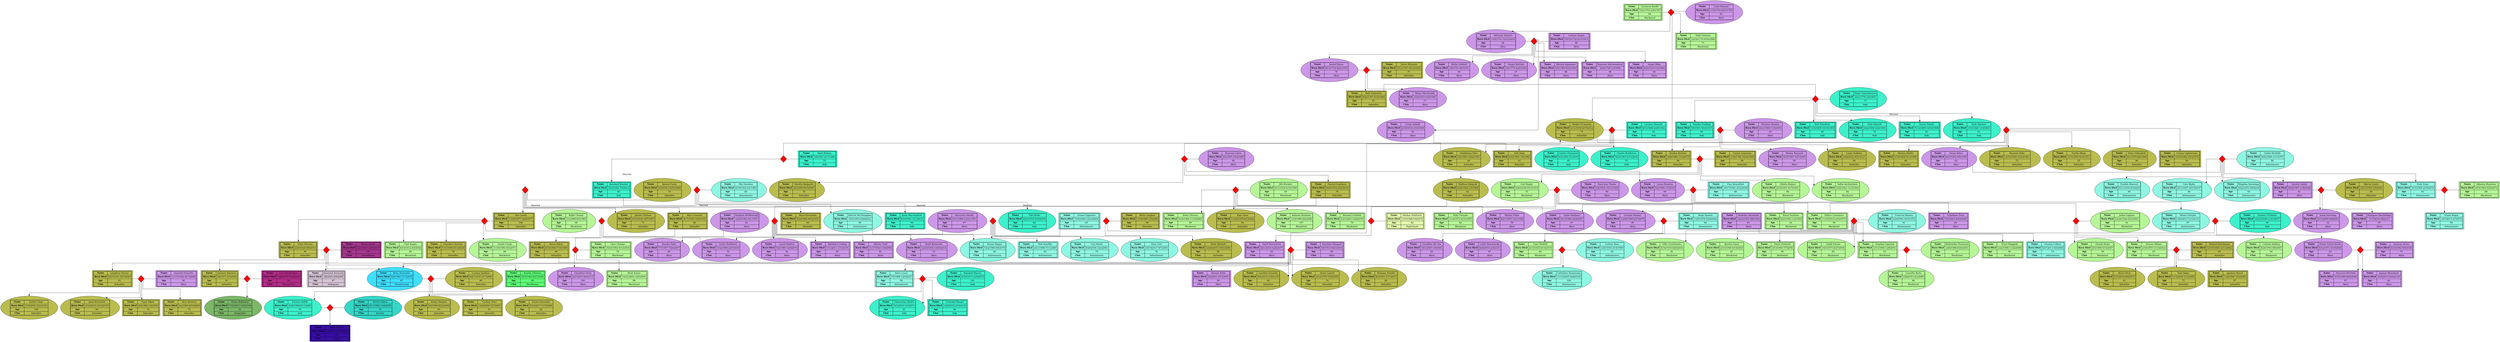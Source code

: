 // Family Tree Using Python
digraph {
	graph [splines=ortho]
	Gustavus [label=<
                        <table border="1" cellborder="1" cellspacing="0" cellpadding="4" style="font-size: 10pt">
                        <tr>
                        <td><b>Name</b></td>
                        <td>Gustavus Banfill</td>
                        </tr>
                        <tr>
                        <td><b>Born-Died</b></td>
                        <td>7/21/1701-2/9/1767</td>
                        </tr>
                        <tr>
                        <td><b>Age</b></td>
                        <td>66</td>
                        </tr>
                        <tr>
                        <td><b>Clan</b></td>
                        <td>Blacksteel</td>
                        </tr>
                        </table>
                        > fillcolor="#b6f697" shape=rect style=filled]
	{
		rank=same
		"0Lowe" [label=" " fillcolor=red height=0.25 shape=diamond style=filled width=0.25]
		Lowe [label=<
                        <table border="1" cellborder="1" cellspacing="0" cellpadding="4" style="font-size: 10pt">
                        <tr>
                        <td><b>Name</b></td>
                        <td>Lowe Dimond</td>
                        </tr>
                        <tr>
                        <td><b>Born-Died</b></td>
                        <td>1/15/1703-9/27/1793</td>
                        </tr>
                        <tr>
                        <td><b>Age</b></td>
                        <td>90</td>
                        </tr>
                        <tr>
                        <td><b>Clan</b></td>
                        <td>Akira</td>
                        </tr>
                        </table>
                        > fillcolor="#cc97e8" shape=ellipse style=filled]
		Gustavus -> "0Lowe" [arrowhead=none]
		"0Lowe" -> Lowe [label=Married arrowhead=none]
	}
	Adrienne [label=<
                        <table border="1" cellborder="1" cellspacing="0" cellpadding="4" style="font-size: 10pt">
                        <tr>
                        <td><b>Name</b></td>
                        <td>Adrienne Anmore</td>
                        </tr>
                        <tr>
                        <td><b>Born-Died</b></td>
                        <td>1/14/1721-12/12/1819</td>
                        </tr>
                        <tr>
                        <td><b>Age</b></td>
                        <td>98</td>
                        </tr>
                        <tr>
                        <td><b>Clan</b></td>
                        <td>Akira</td>
                        </tr>
                        </table>
                        > fillcolor="#cc97e8" shape=ellipse style=filled]
	"0Lowe" -> Adrienne
	Tedd [label=<
                        <table border="1" cellborder="1" cellspacing="0" cellpadding="4" style="font-size: 10pt">
                        <tr>
                        <td><b>Name</b></td>
                        <td>Tedd Grishaev</td>
                        </tr>
                        <tr>
                        <td><b>Born-Died</b></td>
                        <td>12/14/1735-9/16/1806</td>
                        </tr>
                        <tr>
                        <td><b>Age</b></td>
                        <td>71</td>
                        </tr>
                        <tr>
                        <td><b>Clan</b></td>
                        <td>Blacksteel</td>
                        </tr>
                        </table>
                        > fillcolor="#b6f697" shape=rect style=filled]
	"0Lowe" -> Tedd
	Borden [label=<
                        <table border="1" cellborder="1" cellspacing="0" cellpadding="4" style="font-size: 10pt">
                        <tr>
                        <td><b>Name</b></td>
                        <td>Borden Spelwood</td>
                        </tr>
                        <tr>
                        <td><b>Born-Died</b></td>
                        <td>6/19/1755-9/16/1822</td>
                        </tr>
                        <tr>
                        <td><b>Age</b></td>
                        <td>67</td>
                        </tr>
                        <tr>
                        <td><b>Clan</b></td>
                        <td>Blacksteel</td>
                        </tr>
                        </table>
                        > fillcolor="#b6f697" shape=rect style=filled]
	"0Lowe" -> Borden
	{
		rank=same
		"0Lurleen" [label=" " fillcolor=red height=0.25 shape=diamond style=filled width=0.25]
		Lurleen [label=<
                        <table border="1" cellborder="1" cellspacing="0" cellpadding="4" style="font-size: 10pt">
                        <tr>
                        <td><b>Name</b></td>
                        <td>Lurleen Quayle</td>
                        </tr>
                        <tr>
                        <td><b>Born-Died</b></td>
                        <td>10/15/1722-2/11/1811</td>
                        </tr>
                        <tr>
                        <td><b>Age</b></td>
                        <td>89</td>
                        </tr>
                        <tr>
                        <td><b>Clan</b></td>
                        <td>Akira</td>
                        </tr>
                        </table>
                        > fillcolor="#cc97e8" shape=rect style=filled]
		Adrienne -> "0Lurleen" [arrowhead=none]
		"0Lurleen" -> Lurleen [label=Married arrowhead=none]
	}
	{
		rank=same
		"1Conroy" [label=" " fillcolor=red height=0.25 shape=diamond style=filled width=0.25]
		Conroy [label=<
                        <table border="1" cellborder="1" cellspacing="0" cellpadding="4" style="font-size: 10pt">
                        <tr>
                        <td><b>Name</b></td>
                        <td>Conroy Liepmann</td>
                        </tr>
                        <tr>
                        <td><b>Born-Died</b></td>
                        <td>1/16/1769-10/24/1859</td>
                        </tr>
                        <tr>
                        <td><b>Age</b></td>
                        <td>90</td>
                        </tr>
                        <tr>
                        <td><b>Clan</b></td>
                        <td>Ashenfire</td>
                        </tr>
                        </table>
                        > fillcolor="#babd4e" shape=rect style=filled]
		Borden -> "1Conroy" [arrowhead=none]
		"1Conroy" -> Conroy [label=Married arrowhead=none]
	}
	Jannel [label=<
                        <table border="1" cellborder="1" cellspacing="0" cellpadding="4" style="font-size: 10pt">
                        <tr>
                        <td><b>Name</b></td>
                        <td>Jannel Heyns</td>
                        </tr>
                        <tr>
                        <td><b>Born-Died</b></td>
                        <td>9/13/1752-8/22/1830</td>
                        </tr>
                        <tr>
                        <td><b>Age</b></td>
                        <td>78</td>
                        </tr>
                        <tr>
                        <td><b>Clan</b></td>
                        <td>Akira</td>
                        </tr>
                        </table>
                        > fillcolor="#cc97e8" shape=ellipse style=filled]
	"0Lurleen" -> Jannel
	Birdie [label=<
                        <table border="1" cellborder="1" cellspacing="0" cellpadding="4" style="font-size: 10pt">
                        <tr>
                        <td><b>Name</b></td>
                        <td>Birdie Gribbell</td>
                        </tr>
                        <tr>
                        <td><b>Born-Died</b></td>
                        <td>1/8/1761-9/5/1851</td>
                        </tr>
                        <tr>
                        <td><b>Age</b></td>
                        <td>90</td>
                        </tr>
                        <tr>
                        <td><b>Clan</b></td>
                        <td>Akira</td>
                        </tr>
                        </table>
                        > fillcolor="#cc97e8" shape=ellipse style=filled]
	"0Lurleen" -> Birdie
	Ginger [label=<
                        <table border="1" cellborder="1" cellspacing="0" cellpadding="4" style="font-size: 10pt">
                        <tr>
                        <td><b>Name</b></td>
                        <td>Ginger McFade</td>
                        </tr>
                        <tr>
                        <td><b>Born-Died</b></td>
                        <td>7/4/1773-4/20/1840</td>
                        </tr>
                        <tr>
                        <td><b>Age</b></td>
                        <td>67</td>
                        </tr>
                        <tr>
                        <td><b>Clan</b></td>
                        <td>Akira</td>
                        </tr>
                        </table>
                        > fillcolor="#cc97e8" shape=ellipse style=filled]
	"0Lurleen" -> Ginger
	Mitchel [label=<
                        <table border="1" cellborder="1" cellspacing="0" cellpadding="4" style="font-size: 10pt">
                        <tr>
                        <td><b>Name</b></td>
                        <td>Mitchel Aujouanet</td>
                        </tr>
                        <tr>
                        <td><b>Born-Died</b></td>
                        <td>4/5/1786-5/22/1884</td>
                        </tr>
                        <tr>
                        <td><b>Age</b></td>
                        <td>98</td>
                        </tr>
                        <tr>
                        <td><b>Clan</b></td>
                        <td>Akira</td>
                        </tr>
                        </table>
                        > fillcolor="#cc97e8" shape=rect style=filled]
	"0Lurleen" -> Mitchel
	Donovan [label=<
                        <table border="1" cellborder="1" cellspacing="0" cellpadding="4" style="font-size: 10pt">
                        <tr>
                        <td><b>Name</b></td>
                        <td>Donovan Sorrowweaver</td>
                        </tr>
                        <tr>
                        <td><b>Born-Died</b></td>
                        <td>3/24/1796-1/3/1894</td>
                        </tr>
                        <tr>
                        <td><b>Age</b></td>
                        <td>98</td>
                        </tr>
                        <tr>
                        <td><b>Clan</b></td>
                        <td>Akira</td>
                        </tr>
                        </table>
                        > fillcolor="#cc97e8" shape=rect style=filled]
	"0Lurleen" -> Donovan
	Serge [label=<
                        <table border="1" cellborder="1" cellspacing="0" cellpadding="4" style="font-size: 10pt">
                        <tr>
                        <td><b>Name</b></td>
                        <td>Serge Olliar</td>
                        </tr>
                        <tr>
                        <td><b>Born-Died</b></td>
                        <td>6/24/1810-1/4/1894</td>
                        </tr>
                        <tr>
                        <td><b>Age</b></td>
                        <td>84</td>
                        </tr>
                        <tr>
                        <td><b>Clan</b></td>
                        <td>Akira</td>
                        </tr>
                        </table>
                        > fillcolor="#cc97e8" shape=rect style=filled]
	"0Lurleen" -> Serge
	Corny [label=<
                        <table border="1" cellborder="1" cellspacing="0" cellpadding="4" style="font-size: 10pt">
                        <tr>
                        <td><b>Name</b></td>
                        <td>Corny Gallally</td>
                        </tr>
                        <tr>
                        <td><b>Born-Died</b></td>
                        <td>2/18/1818-3/10/1908</td>
                        </tr>
                        <tr>
                        <td><b>Age</b></td>
                        <td>90</td>
                        </tr>
                        <tr>
                        <td><b>Clan</b></td>
                        <td>Akira</td>
                        </tr>
                        </table>
                        > fillcolor="#cc97e8" shape=ellipse style=filled]
	"0Lurleen" -> Corny
	Mallissa [label=<
                        <table border="1" cellborder="1" cellspacing="0" cellpadding="4" style="font-size: 10pt">
                        <tr>
                        <td><b>Name</b></td>
                        <td>Mallissa Itzhayek</td>
                        </tr>
                        <tr>
                        <td><b>Born-Died</b></td>
                        <td>9/28/1802-1/2/1884</td>
                        </tr>
                        <tr>
                        <td><b>Age</b></td>
                        <td>82</td>
                        </tr>
                        <tr>
                        <td><b>Clan</b></td>
                        <td>Ashenfire</td>
                        </tr>
                        </table>
                        > fillcolor="#babd4e" shape=ellipse style=filled]
	"1Conroy" -> Mallissa
	Vallie [label=<
                        <table border="1" cellborder="1" cellspacing="0" cellpadding="4" style="font-size: 10pt">
                        <tr>
                        <td><b>Name</b></td>
                        <td>Vallie Auchterlonie</td>
                        </tr>
                        <tr>
                        <td><b>Born-Died</b></td>
                        <td>3/22/1821-11/3/1903</td>
                        </tr>
                        <tr>
                        <td><b>Age</b></td>
                        <td>82</td>
                        </tr>
                        <tr>
                        <td><b>Clan</b></td>
                        <td>Blacksteel</td>
                        </tr>
                        </table>
                        > fillcolor="#b6f697" shape=ellipse style=filled]
	"1Conroy" -> Vallie
	Ceil [label=<
                        <table border="1" cellborder="1" cellspacing="0" cellpadding="4" style="font-size: 10pt">
                        <tr>
                        <td><b>Name</b></td>
                        <td>Ceil Buglar</td>
                        </tr>
                        <tr>
                        <td><b>Born-Died</b></td>
                        <td>4/20/1839-5/15/1914</td>
                        </tr>
                        <tr>
                        <td><b>Age</b></td>
                        <td>75</td>
                        </tr>
                        <tr>
                        <td><b>Clan</b></td>
                        <td>Blacksteel</td>
                        </tr>
                        </table>
                        > fillcolor="#b6f697" shape=ellipse style=filled]
	"1Conroy" -> Ceil
	Othelia [label=<
                        <table border="1" cellborder="1" cellspacing="0" cellpadding="4" style="font-size: 10pt">
                        <tr>
                        <td><b>Name</b></td>
                        <td>Othelia Keijser</td>
                        </tr>
                        <tr>
                        <td><b>Born-Died</b></td>
                        <td>2/10/1851-8/15/1941</td>
                        </tr>
                        <tr>
                        <td><b>Age</b></td>
                        <td>90</td>
                        </tr>
                        <tr>
                        <td><b>Clan</b></td>
                        <td>Blacksteel</td>
                        </tr>
                        </table>
                        > fillcolor="#b6f697" shape=ellipse style=filled]
	"1Conroy" -> Othelia
	{
		rank=same
		"0Nerte" [label=" " fillcolor=red height=0.25 shape=diamond style=filled width=0.25]
		Nerte [label=<
                        <table border="1" cellborder="1" cellspacing="0" cellpadding="4" style="font-size: 10pt">
                        <tr>
                        <td><b>Name</b></td>
                        <td>Nerte Witcomb</td>
                        </tr>
                        <tr>
                        <td><b>Born-Died</b></td>
                        <td>5/11/1767-10/14/1842</td>
                        </tr>
                        <tr>
                        <td><b>Age</b></td>
                        <td>75</td>
                        </tr>
                        <tr>
                        <td><b>Clan</b></td>
                        <td>Ashenfire</td>
                        </tr>
                        </table>
                        > fillcolor="#babd4e" shape=rect style=filled]
		Jannel -> "0Nerte" [arrowhead=none]
		"0Nerte" -> Nerte [label=Married arrowhead=none]
	}
	{
		rank=same
		"1Nedda" [label=" " fillcolor=red height=0.25 shape=diamond style=filled width=0.25]
		Nedda [label=<
                        <table border="1" cellborder="1" cellspacing="0" cellpadding="4" style="font-size: 10pt">
                        <tr>
                        <td><b>Name</b></td>
                        <td>Nedda Scotchbrook</td>
                        </tr>
                        <tr>
                        <td><b>Born-Died</b></td>
                        <td>6/12/1812-7/3/1888</td>
                        </tr>
                        <tr>
                        <td><b>Age</b></td>
                        <td>76</td>
                        </tr>
                        <tr>
                        <td><b>Clan</b></td>
                        <td>Ashenfire</td>
                        </tr>
                        </table>
                        > fillcolor="#babd4e" shape=ellipse style=filled]
		Corny -> "1Nedda" [arrowhead=none]
		"1Nedda" -> Nedda [label=Married arrowhead=none]
	}
	{
		rank=same
		"2Janeen" [label=" " fillcolor=red height=0.25 shape=diamond style=filled width=0.25]
		Janeen [label=<
                        <table border="1" cellborder="1" cellspacing="0" cellpadding="4" style="font-size: 10pt">
                        <tr>
                        <td><b>Name</b></td>
                        <td>Janeen Corns</td>
                        </tr>
                        <tr>
                        <td><b>Born-Died</b></td>
                        <td>9/19/1811-6/23/1889</td>
                        </tr>
                        <tr>
                        <td><b>Age</b></td>
                        <td>78</td>
                        </tr>
                        <tr>
                        <td><b>Clan</b></td>
                        <td>Ashenfire</td>
                        </tr>
                        </table>
                        > fillcolor="#babd4e" shape=ellipse style=filled]
		Mallissa -> "2Janeen" [arrowhead=none]
		"2Janeen" -> Janeen [label=Married arrowhead=none]
	}
	{
		rank=same
		"3Kara-lynn" [label=" " fillcolor=red height=0.25 shape=diamond style=filled width=0.25]
		"Kara-lynn" [label=<
                        <table border="1" cellborder="1" cellspacing="0" cellpadding="4" style="font-size: 10pt">
                        <tr>
                        <td><b>Name</b></td>
                        <td>Kara-lynn Twaite</td>
                        </tr>
                        <tr>
                        <td><b>Born-Died</b></td>
                        <td>5/2/1834-10/13/1924</td>
                        </tr>
                        <tr>
                        <td><b>Age</b></td>
                        <td>90</td>
                        </tr>
                        <tr>
                        <td><b>Clan</b></td>
                        <td>Akira</td>
                        </tr>
                        </table>
                        > fillcolor="#cc97e8" shape=ellipse style=filled]
		Ceil -> "3Kara-lynn" [arrowhead=none]
		"3Kara-lynn" -> "Kara-lynn" [label=Married arrowhead=none]
	}
	Hedi [label=<
                        <table border="1" cellborder="1" cellspacing="0" cellpadding="4" style="font-size: 10pt">
                        <tr>
                        <td><b>Name</b></td>
                        <td>Hedi Penbarthy</td>
                        </tr>
                        <tr>
                        <td><b>Born-Died</b></td>
                        <td>9/22/1797-5/19/1864</td>
                        </tr>
                        <tr>
                        <td><b>Age</b></td>
                        <td>67</td>
                        </tr>
                        <tr>
                        <td><b>Clan</b></td>
                        <td>Ashenfire</td>
                        </tr>
                        </table>
                        > fillcolor="#babd4e" shape=rect style=filled]
	"0Nerte" -> Hedi
	Minne [label=<
                        <table border="1" cellborder="1" cellspacing="0" cellpadding="4" style="font-size: 10pt">
                        <tr>
                        <td><b>Name</b></td>
                        <td>Minne MacAvaddy</td>
                        </tr>
                        <tr>
                        <td><b>Born-Died</b></td>
                        <td>3/24/1810-5/25/1887</td>
                        </tr>
                        <tr>
                        <td><b>Age</b></td>
                        <td>77</td>
                        </tr>
                        <tr>
                        <td><b>Clan</b></td>
                        <td>Akira</td>
                        </tr>
                        </table>
                        > fillcolor="#cc97e8" shape=ellipse style=filled]
	"0Nerte" -> Minne
	Riannon [label=<
                        <table border="1" cellborder="1" cellspacing="0" cellpadding="4" style="font-size: 10pt">
                        <tr>
                        <td><b>Name</b></td>
                        <td>Riannon Girke</td>
                        </tr>
                        <tr>
                        <td><b>Born-Died</b></td>
                        <td>12/10/1846-10/23/1921</td>
                        </tr>
                        <tr>
                        <td><b>Age</b></td>
                        <td>75</td>
                        </tr>
                        <tr>
                        <td><b>Clan</b></td>
                        <td>Ashenfire</td>
                        </tr>
                        </table>
                        > fillcolor="#babd4e" shape=ellipse style=filled]
	"1Nedda" -> Riannon
	Faythe [label=<
                        <table border="1" cellborder="1" cellspacing="0" cellpadding="4" style="font-size: 10pt">
                        <tr>
                        <td><b>Name</b></td>
                        <td>Faythe Allum</td>
                        </tr>
                        <tr>
                        <td><b>Born-Died</b></td>
                        <td>1/15/1856-4/14/1911</td>
                        </tr>
                        <tr>
                        <td><b>Age</b></td>
                        <td>55</td>
                        </tr>
                        <tr>
                        <td><b>Clan</b></td>
                        <td>Ashenfire</td>
                        </tr>
                        </table>
                        > fillcolor="#babd4e" shape=ellipse style=filled]
	"1Nedda" -> Faythe
	Yetty [label=<
                        <table border="1" cellborder="1" cellspacing="0" cellpadding="4" style="font-size: 10pt">
                        <tr>
                        <td><b>Name</b></td>
                        <td>Yetty Collumbell</td>
                        </tr>
                        <tr>
                        <td><b>Born-Died</b></td>
                        <td>6/1/1870-9/2/1960</td>
                        </tr>
                        <tr>
                        <td><b>Age</b></td>
                        <td>90</td>
                        </tr>
                        <tr>
                        <td><b>Clan</b></td>
                        <td>Ashenfire</td>
                        </tr>
                        </table>
                        > fillcolor="#babd4e" shape=ellipse style=filled]
	"1Nedda" -> Yetty
	Corney [label=<
                        <table border="1" cellborder="1" cellspacing="0" cellpadding="4" style="font-size: 10pt">
                        <tr>
                        <td><b>Name</b></td>
                        <td>Corney Lighterness</td>
                        </tr>
                        <tr>
                        <td><b>Born-Died</b></td>
                        <td>10/18/1882-3/23/1972</td>
                        </tr>
                        <tr>
                        <td><b>Age</b></td>
                        <td>90</td>
                        </tr>
                        <tr>
                        <td><b>Clan</b></td>
                        <td>Ashenfire</td>
                        </tr>
                        </table>
                        > fillcolor="#babd4e" shape=rect style=filled]
	"1Nedda" -> Corney
	Martyn [label=<
                        <table border="1" cellborder="1" cellspacing="0" cellpadding="4" style="font-size: 10pt">
                        <tr>
                        <td><b>Name</b></td>
                        <td>Martyn Mollitt</td>
                        </tr>
                        <tr>
                        <td><b>Born-Died</b></td>
                        <td>1/16/1892-9/13/1990</td>
                        </tr>
                        <tr>
                        <td><b>Age</b></td>
                        <td>98</td>
                        </tr>
                        <tr>
                        <td><b>Clan</b></td>
                        <td>Ashenfire</td>
                        </tr>
                        </table>
                        > fillcolor="#babd4e" shape=rect style=filled]
	"1Nedda" -> Martyn
	Deina [label=<
                        <table border="1" cellborder="1" cellspacing="0" cellpadding="4" style="font-size: 10pt">
                        <tr>
                        <td><b>Name</b></td>
                        <td>Deina Sellor</td>
                        </tr>
                        <tr>
                        <td><b>Born-Died</b></td>
                        <td>6/25/1902-4/8/1984</td>
                        </tr>
                        <tr>
                        <td><b>Age</b></td>
                        <td>82</td>
                        </tr>
                        <tr>
                        <td><b>Clan</b></td>
                        <td>Akira</td>
                        </tr>
                        </table>
                        > fillcolor="#cc97e8" shape=ellipse style=filled]
	"1Nedda" -> Deina
	Janetta [label=<
                        <table border="1" cellborder="1" cellspacing="0" cellpadding="4" style="font-size: 10pt">
                        <tr>
                        <td><b>Name</b></td>
                        <td>Janetta Nielson</td>
                        </tr>
                        <tr>
                        <td><b>Born-Died</b></td>
                        <td>9/19/1836-10/7/1907</td>
                        </tr>
                        <tr>
                        <td><b>Age</b></td>
                        <td>71</td>
                        </tr>
                        <tr>
                        <td><b>Clan</b></td>
                        <td>Ashenfire</td>
                        </tr>
                        </table>
                        > fillcolor="#babd4e" shape=ellipse style=filled]
	"2Janeen" -> Janetta
	Rhys [label=<
                        <table border="1" cellborder="1" cellspacing="0" cellpadding="4" style="font-size: 10pt">
                        <tr>
                        <td><b>Name</b></td>
                        <td>Rhys Grannell</td>
                        </tr>
                        <tr>
                        <td><b>Born-Died</b></td>
                        <td>9/17/1852-10/4/1932</td>
                        </tr>
                        <tr>
                        <td><b>Age</b></td>
                        <td>80</td>
                        </tr>
                        <tr>
                        <td><b>Clan</b></td>
                        <td>Ashenfire</td>
                        </tr>
                        </table>
                        > fillcolor="#babd4e" shape=rect style=filled]
	"2Janeen" -> Rhys
	Bard [label=<
                        <table border="1" cellborder="1" cellspacing="0" cellpadding="4" style="font-size: 10pt">
                        <tr>
                        <td><b>Name</b></td>
                        <td>Bard Gherardini</td>
                        </tr>
                        <tr>
                        <td><b>Born-Died</b></td>
                        <td>5/20/1864-8/14/1933</td>
                        </tr>
                        <tr>
                        <td><b>Age</b></td>
                        <td>69</td>
                        </tr>
                        <tr>
                        <td><b>Clan</b></td>
                        <td>Ashenfire</td>
                        </tr>
                        </table>
                        > fillcolor="#babd4e" shape=rect style=filled]
	"2Janeen" -> Bard
	Arty [label=<
                        <table border="1" cellborder="1" cellspacing="0" cellpadding="4" style="font-size: 10pt">
                        <tr>
                        <td><b>Name</b></td>
                        <td>Arty Lavell</td>
                        </tr>
                        <tr>
                        <td><b>Born-Died</b></td>
                        <td>11/25/1877-3/22/1977</td>
                        </tr>
                        <tr>
                        <td><b>Age</b></td>
                        <td>100</td>
                        </tr>
                        <tr>
                        <td><b>Clan</b></td>
                        <td>Ashenfire</td>
                        </tr>
                        </table>
                        > fillcolor="#babd4e" shape=rect style=filled]
	"2Janeen" -> Arty
	Noby [label=<
                        <table border="1" cellborder="1" cellspacing="0" cellpadding="4" style="font-size: 10pt">
                        <tr>
                        <td><b>Name</b></td>
                        <td>Noby Forsyde</td>
                        </tr>
                        <tr>
                        <td><b>Born-Died</b></td>
                        <td>11/4/1873-2/14/1955</td>
                        </tr>
                        <tr>
                        <td><b>Age</b></td>
                        <td>82</td>
                        </tr>
                        <tr>
                        <td><b>Clan</b></td>
                        <td>Blacksteel</td>
                        </tr>
                        </table>
                        > fillcolor="#b6f697" shape=rect style=filled]
	"3Kara-lynn" -> Noby
	Marlyn [label=<
                        <table border="1" cellborder="1" cellspacing="0" cellpadding="4" style="font-size: 10pt">
                        <tr>
                        <td><b>Name</b></td>
                        <td>Marlyn Pidon</td>
                        </tr>
                        <tr>
                        <td><b>Born-Died</b></td>
                        <td>8/21/1885-12/1/1944</td>
                        </tr>
                        <tr>
                        <td><b>Age</b></td>
                        <td>59</td>
                        </tr>
                        <tr>
                        <td><b>Clan</b></td>
                        <td>Akira</td>
                        </tr>
                        </table>
                        > fillcolor="#cc97e8" shape=ellipse style=filled]
	"3Kara-lynn" -> Marlyn
	Raoul [label=<
                        <table border="1" cellborder="1" cellspacing="0" cellpadding="4" style="font-size: 10pt">
                        <tr>
                        <td><b>Name</b></td>
                        <td>Raoul Smithies</td>
                        </tr>
                        <tr>
                        <td><b>Born-Died</b></td>
                        <td>8/23/1903-1/2/1964</td>
                        </tr>
                        <tr>
                        <td><b>Age</b></td>
                        <td>61</td>
                        </tr>
                        <tr>
                        <td><b>Clan</b></td>
                        <td>Blacksteel</td>
                        </tr>
                        </table>
                        > fillcolor="#b6f697" shape=rect style=filled]
	"3Kara-lynn" -> Raoul
	Hillyer [label=<
                        <table border="1" cellborder="1" cellspacing="0" cellpadding="4" style="font-size: 10pt">
                        <tr>
                        <td><b>Name</b></td>
                        <td>Hillyer Constance</td>
                        </tr>
                        <tr>
                        <td><b>Born-Died</b></td>
                        <td>11/10/1914-2/10/1973</td>
                        </tr>
                        <tr>
                        <td><b>Age</b></td>
                        <td>59</td>
                        </tr>
                        <tr>
                        <td><b>Clan</b></td>
                        <td>Blacksteel</td>
                        </tr>
                        </table>
                        > fillcolor="#b6f697" shape=rect style=filled]
	"3Kara-lynn" -> Hillyer
	Berkeley [label=<
                        <table border="1" cellborder="1" cellspacing="0" cellpadding="4" style="font-size: 10pt">
                        <tr>
                        <td><b>Name</b></td>
                        <td>Berkeley Barnsdale</td>
                        </tr>
                        <tr>
                        <td><b>Born-Died</b></td>
                        <td>12/21/1931-8/8/1992</td>
                        </tr>
                        <tr>
                        <td><b>Age</b></td>
                        <td>61</td>
                        </tr>
                        <tr>
                        <td><b>Clan</b></td>
                        <td>Akira</td>
                        </tr>
                        </table>
                        > fillcolor="#cc97e8" shape=rect style=filled]
	"3Kara-lynn" -> Berkeley
	{
		rank=same
		"0Diann" [label=" " fillcolor=red height=0.25 shape=diamond style=filled width=0.25]
		Diann [label=<
                        <table border="1" cellborder="1" cellspacing="0" cellpadding="4" style="font-size: 10pt">
                        <tr>
                        <td><b>Name</b></td>
                        <td>Diann Tomankiewicz</td>
                        </tr>
                        <tr>
                        <td><b>Born-Died</b></td>
                        <td>2/21/1778-1/9/1855</td>
                        </tr>
                        <tr>
                        <td><b>Age</b></td>
                        <td>77</td>
                        </tr>
                        <tr>
                        <td><b>Clan</b></td>
                        <td>Aoki</td>
                        </tr>
                        </table>
                        > fillcolor="#3cf1cb" shape=ellipse style=filled]
		Hedi -> "0Diann" [arrowhead=none]
		"0Diann" -> Diann [label=Married arrowhead=none]
	}
	{
		rank=same
		"1Goldia" [label=" " fillcolor=red height=0.25 shape=diamond style=filled width=0.25]
		Goldia [label=<
                        <table border="1" cellborder="1" cellspacing="0" cellpadding="4" style="font-size: 10pt">
                        <tr>
                        <td><b>Name</b></td>
                        <td>Goldia McHaffy</td>
                        </tr>
                        <tr>
                        <td><b>Born-Died</b></td>
                        <td>5/26/1888-1/13/1974</td>
                        </tr>
                        <tr>
                        <td><b>Age</b></td>
                        <td>86</td>
                        </tr>
                        <tr>
                        <td><b>Clan</b></td>
                        <td>Ashenmourn</td>
                        </tr>
                        </table>
                        > fillcolor="#8ef7e3" shape=ellipse style=filled]
		Deina -> "1Goldia" [arrowhead=none]
		"1Goldia" -> Goldia [label=Married arrowhead=none]
	}
	{
		rank=same
		"2Stephani" [label=" " fillcolor=red height=0.25 shape=diamond style=filled width=0.25]
		Stephani [label=<
                        <table border="1" cellborder="1" cellspacing="0" cellpadding="4" style="font-size: 10pt">
                        <tr>
                        <td><b>Name</b></td>
                        <td>Stephani McMurrugh</td>
                        </tr>
                        <tr>
                        <td><b>Born-Died</b></td>
                        <td>12/25/1861-6/1/1953</td>
                        </tr>
                        <tr>
                        <td><b>Age</b></td>
                        <td>92</td>
                        </tr>
                        <tr>
                        <td><b>Clan</b></td>
                        <td>Akira</td>
                        </tr>
                        </table>
                        > fillcolor="#cc97e8" shape=ellipse style=filled]
		Rhys -> "2Stephani" [arrowhead=none]
		"2Stephani" -> Stephani [label=Married arrowhead=none]
	}
	{
		rank=same
		"3Kellie" [label=" " fillcolor=red height=0.25 shape=diamond style=filled width=0.25]
		Kellie [label=<
                        <table border="1" cellborder="1" cellspacing="0" cellpadding="4" style="font-size: 10pt">
                        <tr>
                        <td><b>Name</b></td>
                        <td>Kellie Chuney</td>
                        </tr>
                        <tr>
                        <td><b>Born-Died</b></td>
                        <td>1/1/1886-8/5/1984</td>
                        </tr>
                        <tr>
                        <td><b>Age</b></td>
                        <td>98</td>
                        </tr>
                        <tr>
                        <td><b>Clan</b></td>
                        <td>Blacksteel</td>
                        </tr>
                        </table>
                        > fillcolor="#b6f697" shape=ellipse style=filled]
		Arty -> "3Kellie" [arrowhead=none]
		"3Kellie" -> Kellie [label=Married arrowhead=none]
	}
	{
		rank=same
		"4Henryetta" [label=" " fillcolor=red height=0.25 shape=diamond style=filled width=0.25]
		Henryetta [label=<
                        <table border="1" cellborder="1" cellspacing="0" cellpadding="4" style="font-size: 10pt">
                        <tr>
                        <td><b>Name</b></td>
                        <td>Henryetta Hackly</td>
                        </tr>
                        <tr>
                        <td><b>Born-Died</b></td>
                        <td>9/11/1884-12/21/1951</td>
                        </tr>
                        <tr>
                        <td><b>Age</b></td>
                        <td>67</td>
                        </tr>
                        <tr>
                        <td><b>Clan</b></td>
                        <td>Akira</td>
                        </tr>
                        </table>
                        > fillcolor="#cc97e8" shape=ellipse style=filled]
		Marlyn -> "4Henryetta" [arrowhead=none]
		"4Henryetta" -> Henryetta [label=Married arrowhead=none]
	}
	{
		rank=same
		"5Francine" [label=" " fillcolor=red height=0.25 shape=diamond style=filled width=0.25]
		Francine [label=<
                        <table border="1" cellborder="1" cellspacing="0" cellpadding="4" style="font-size: 10pt">
                        <tr>
                        <td><b>Name</b></td>
                        <td>Francine Beaney</td>
                        </tr>
                        <tr>
                        <td><b>Born-Died</b></td>
                        <td>4/24/1891-9/19/1972</td>
                        </tr>
                        <tr>
                        <td><b>Age</b></td>
                        <td>81</td>
                        </tr>
                        <tr>
                        <td><b>Clan</b></td>
                        <td>Ashenmourn</td>
                        </tr>
                        </table>
                        > fillcolor="#8ef7e3" shape=ellipse style=filled]
		Raoul -> "5Francine" [arrowhead=none]
		"5Francine" -> Francine [label=Married arrowhead=none]
	}
	{
		rank=same
		"6Julina" [label=" " fillcolor=red height=0.25 shape=diamond style=filled width=0.25]
		Julina [label=<
                        <table border="1" cellborder="1" cellspacing="0" cellpadding="4" style="font-size: 10pt">
                        <tr>
                        <td><b>Name</b></td>
                        <td>Julina Lappine</td>
                        </tr>
                        <tr>
                        <td><b>Born-Died</b></td>
                        <td>12/24/1920-5/23/2001</td>
                        </tr>
                        <tr>
                        <td><b>Age</b></td>
                        <td>81</td>
                        </tr>
                        <tr>
                        <td><b>Clan</b></td>
                        <td>Blacksteel</td>
                        </tr>
                        </table>
                        > fillcolor="#b6f697" shape=ellipse style=filled]
		Hillyer -> "6Julina" [arrowhead=none]
		"6Julina" -> Julina [label=Married arrowhead=none]
	}
	{
		rank=same
		"7Emmey" [label=" " fillcolor=red height=0.25 shape=diamond style=filled width=0.25]
		Emmey [label=<
                        <table border="1" cellborder="1" cellspacing="0" cellpadding="4" style="font-size: 10pt">
                        <tr>
                        <td><b>Name</b></td>
                        <td>Emmey O'Lehane</td>
                        </tr>
                        <tr>
                        <td><b>Born-Died</b></td>
                        <td>12/12/1938-11/21/2037</td>
                        </tr>
                        <tr>
                        <td><b>Age</b></td>
                        <td>99</td>
                        </tr>
                        <tr>
                        <td><b>Clan</b></td>
                        <td>Aoki</td>
                        </tr>
                        </table>
                        > fillcolor="#3cf1cb" shape=ellipse style=filled]
		Berkeley -> "7Emmey" [arrowhead=none]
		"7Emmey" -> Emmey [label=Married arrowhead=none]
	}
	Eyde [label=<
                        <table border="1" cellborder="1" cellspacing="0" cellpadding="4" style="font-size: 10pt">
                        <tr>
                        <td><b>Name</b></td>
                        <td>Eyde Warters</td>
                        </tr>
                        <tr>
                        <td><b>Born-Died</b></td>
                        <td>1/15/1820-1/14/1881</td>
                        </tr>
                        <tr>
                        <td><b>Age</b></td>
                        <td>61</td>
                        </tr>
                        <tr>
                        <td><b>Clan</b></td>
                        <td>Aoki</td>
                        </tr>
                        </table>
                        > fillcolor="#3cf1cb" shape=ellipse style=filled]
	"0Diann" -> Eyde
	Hayden [label=<
                        <table border="1" cellborder="1" cellspacing="0" cellpadding="4" style="font-size: 10pt">
                        <tr>
                        <td><b>Name</b></td>
                        <td>Hayden Pudding</td>
                        </tr>
                        <tr>
                        <td><b>Born-Died</b></td>
                        <td>5/5/1831-9/16/1915</td>
                        </tr>
                        <tr>
                        <td><b>Age</b></td>
                        <td>84</td>
                        </tr>
                        <tr>
                        <td><b>Clan</b></td>
                        <td>Aoki</td>
                        </tr>
                        </table>
                        > fillcolor="#3cf1cb" shape=rect style=filled]
	"0Diann" -> Hayden
	Kurt [label=<
                        <table border="1" cellborder="1" cellspacing="0" cellpadding="4" style="font-size: 10pt">
                        <tr>
                        <td><b>Name</b></td>
                        <td>Kurt Kneafsey</td>
                        </tr>
                        <tr>
                        <td><b>Born-Died</b></td>
                        <td>11/5/1839-10/18/1905</td>
                        </tr>
                        <tr>
                        <td><b>Age</b></td>
                        <td>66</td>
                        </tr>
                        <tr>
                        <td><b>Clan</b></td>
                        <td>Aoki</td>
                        </tr>
                        </table>
                        > fillcolor="#3cf1cb" shape=rect style=filled]
	"0Diann" -> Kurt
	Nedda [label=<
                        <table border="1" cellborder="1" cellspacing="0" cellpadding="4" style="font-size: 10pt">
                        <tr>
                        <td><b>Name</b></td>
                        <td>Nedda Froome</td>
                        </tr>
                        <tr>
                        <td><b>Born-Died</b></td>
                        <td>3/19/1851-3/28/1922</td>
                        </tr>
                        <tr>
                        <td><b>Age</b></td>
                        <td>71</td>
                        </tr>
                        <tr>
                        <td><b>Clan</b></td>
                        <td>Ashenfire</td>
                        </tr>
                        </table>
                        > fillcolor="#babd4e" shape=ellipse style=filled]
	"0Diann" -> Nedda
	Nola [label=<
                        <table border="1" cellborder="1" cellspacing="0" cellpadding="4" style="font-size: 10pt">
                        <tr>
                        <td><b>Name</b></td>
                        <td>Nola Sharvill</td>
                        </tr>
                        <tr>
                        <td><b>Born-Died</b></td>
                        <td>3/22/1868-4/24/1943</td>
                        </tr>
                        <tr>
                        <td><b>Age</b></td>
                        <td>75</td>
                        </tr>
                        <tr>
                        <td><b>Clan</b></td>
                        <td>Aoki</td>
                        </tr>
                        </table>
                        > fillcolor="#3cf1cb" shape=ellipse style=filled]
	"0Diann" -> Nola
	Daven [label=<
                        <table border="1" cellborder="1" cellspacing="0" cellpadding="4" style="font-size: 10pt">
                        <tr>
                        <td><b>Name</b></td>
                        <td>Daven Eberdt</td>
                        </tr>
                        <tr>
                        <td><b>Born-Died</b></td>
                        <td>7/13/1885-12/19/1968</td>
                        </tr>
                        <tr>
                        <td><b>Age</b></td>
                        <td>83</td>
                        </tr>
                        <tr>
                        <td><b>Clan</b></td>
                        <td>Aoki</td>
                        </tr>
                        </table>
                        > fillcolor="#3cf1cb" shape=rect style=filled]
	"0Diann" -> Daven
	Emelda [label=<
                        <table border="1" cellborder="1" cellspacing="0" cellpadding="4" style="font-size: 10pt">
                        <tr>
                        <td><b>Name</b></td>
                        <td>Emelda Masurel</td>
                        </tr>
                        <tr>
                        <td><b>Born-Died</b></td>
                        <td>6/11/1935-4/3/2025</td>
                        </tr>
                        <tr>
                        <td><b>Age</b></td>
                        <td>90</td>
                        </tr>
                        <tr>
                        <td><b>Clan</b></td>
                        <td>Ashenmourn</td>
                        </tr>
                        </table>
                        > fillcolor="#8ef7e3" shape=ellipse style=filled]
	"1Goldia" -> Emelda
	Cate [label=<
                        <table border="1" cellborder="1" cellspacing="0" cellpadding="4" style="font-size: 10pt">
                        <tr>
                        <td><b>Name</b></td>
                        <td>Cate Biglin</td>
                        </tr>
                        <tr>
                        <td><b>Born-Died</b></td>
                        <td>2/11/1947-10/15/2037</td>
                        </tr>
                        <tr>
                        <td><b>Age</b></td>
                        <td>90</td>
                        </tr>
                        <tr>
                        <td><b>Clan</b></td>
                        <td>Ashenmourn</td>
                        </tr>
                        </table>
                        > fillcolor="#8ef7e3" shape=ellipse style=filled]
	"1Goldia" -> Cate
	Magdaia [label=<
                        <table border="1" cellborder="1" cellspacing="0" cellpadding="4" style="font-size: 10pt">
                        <tr>
                        <td><b>Name</b></td>
                        <td>Magdaia Smewings</td>
                        </tr>
                        <tr>
                        <td><b>Born-Died</b></td>
                        <td>4/22/1953-5/9/2038</td>
                        </tr>
                        <tr>
                        <td><b>Age</b></td>
                        <td>85</td>
                        </tr>
                        <tr>
                        <td><b>Clan</b></td>
                        <td>Ashenmourn</td>
                        </tr>
                        </table>
                        > fillcolor="#8ef7e3" shape=ellipse style=filled]
	"1Goldia" -> Magdaia
	Quintin [label=<
                        <table border="1" cellborder="1" cellspacing="0" cellpadding="4" style="font-size: 10pt">
                        <tr>
                        <td><b>Name</b></td>
                        <td>Quintin Gabby</td>
                        </tr>
                        <tr>
                        <td><b>Born-Died</b></td>
                        <td>9/28/1967-11/8/2048</td>
                        </tr>
                        <tr>
                        <td><b>Age</b></td>
                        <td>81</td>
                        </tr>
                        <tr>
                        <td><b>Clan</b></td>
                        <td>Akira</td>
                        </tr>
                        </table>
                        > fillcolor="#cc97e8" shape=rect style=filled]
	"1Goldia" -> Quintin
	Erek [label=<
                        <table border="1" cellborder="1" cellspacing="0" cellpadding="4" style="font-size: 10pt">
                        <tr>
                        <td><b>Name</b></td>
                        <td>Erek Trass</td>
                        </tr>
                        <tr>
                        <td><b>Born-Died</b></td>
                        <td>5/15/1985-2/18/2078</td>
                        </tr>
                        <tr>
                        <td><b>Age</b></td>
                        <td>93</td>
                        </tr>
                        <tr>
                        <td><b>Clan</b></td>
                        <td>Ashenmourn</td>
                        </tr>
                        </table>
                        > fillcolor="#8ef7e3" shape=rect style=filled]
	"1Goldia" -> Erek
	Berne [label=<
                        <table border="1" cellborder="1" cellspacing="0" cellpadding="4" style="font-size: 10pt">
                        <tr>
                        <td><b>Name</b></td>
                        <td>Berne Aikett</td>
                        </tr>
                        <tr>
                        <td><b>Born-Died</b></td>
                        <td>8/10/1890-7/16/1980</td>
                        </tr>
                        <tr>
                        <td><b>Age</b></td>
                        <td>90</td>
                        </tr>
                        <tr>
                        <td><b>Clan</b></td>
                        <td>Ashenfire</td>
                        </tr>
                        </table>
                        > fillcolor="#babd4e" shape=rect style=filled]
	"2Stephani" -> Berne
	Chet [label=<
                        <table border="1" cellborder="1" cellspacing="0" cellpadding="4" style="font-size: 10pt">
                        <tr>
                        <td><b>Name</b></td>
                        <td>Chet Kaplin</td>
                        </tr>
                        <tr>
                        <td><b>Born-Died</b></td>
                        <td>8/16/1912-4/4/2002</td>
                        </tr>
                        <tr>
                        <td><b>Age</b></td>
                        <td>90</td>
                        </tr>
                        <tr>
                        <td><b>Clan</b></td>
                        <td>Blacksteel</td>
                        </tr>
                        </table>
                        > fillcolor="#b6f697" shape=rect style=filled]
	"3Kellie" -> Chet
	Tadio [label=<
                        <table border="1" cellborder="1" cellspacing="0" cellpadding="4" style="font-size: 10pt">
                        <tr>
                        <td><b>Name</b></td>
                        <td>Tadio Shimizu</td>
                        </tr>
                        <tr>
                        <td><b>Born-Died</b></td>
                        <td>2/26/1924-9/9/2014</td>
                        </tr>
                        <tr>
                        <td><b>Age</b></td>
                        <td>90</td>
                        </tr>
                        <tr>
                        <td><b>Clan</b></td>
                        <td>Ashenfire</td>
                        </tr>
                        </table>
                        > fillcolor="#babd4e" shape=rect style=filled]
	"3Kellie" -> Tadio
	Saunders [label=<
                        <table border="1" cellborder="1" cellspacing="0" cellpadding="4" style="font-size: 10pt">
                        <tr>
                        <td><b>Name</b></td>
                        <td>Saunders Aucoate</td>
                        </tr>
                        <tr>
                        <td><b>Born-Died</b></td>
                        <td>7/11/1948-9/13/2026</td>
                        </tr>
                        <tr>
                        <td><b>Age</b></td>
                        <td>78</td>
                        </tr>
                        <tr>
                        <td><b>Clan</b></td>
                        <td>Ashenfire</td>
                        </tr>
                        </table>
                        > fillcolor="#babd4e" shape=rect style=filled]
	"3Kellie" -> Saunders
	Tandie [label=<
                        <table border="1" cellborder="1" cellspacing="0" cellpadding="4" style="font-size: 10pt">
                        <tr>
                        <td><b>Name</b></td>
                        <td>Tandie Creek</td>
                        </tr>
                        <tr>
                        <td><b>Born-Died</b></td>
                        <td>11/10/1981-8/3/2071</td>
                        </tr>
                        <tr>
                        <td><b>Age</b></td>
                        <td>90</td>
                        </tr>
                        <tr>
                        <td><b>Clan</b></td>
                        <td>Blacksteel</td>
                        </tr>
                        </table>
                        > fillcolor="#b6f697" shape=ellipse style=filled]
	"3Kellie" -> Tandie
	Alberto [label=<
                        <table border="1" cellborder="1" cellspacing="0" cellpadding="4" style="font-size: 10pt">
                        <tr>
                        <td><b>Name</b></td>
                        <td>Alberto Tadd</td>
                        </tr>
                        <tr>
                        <td><b>Born-Died</b></td>
                        <td>11/17/1923-1/6/2004</td>
                        </tr>
                        <tr>
                        <td><b>Age</b></td>
                        <td>81</td>
                        </tr>
                        <tr>
                        <td><b>Clan</b></td>
                        <td>Akira</td>
                        </tr>
                        </table>
                        > fillcolor="#cc97e8" shape=rect style=filled]
	"4Henryetta" -> Alberto
	Heidi [label=<
                        <table border="1" cellborder="1" cellspacing="0" cellpadding="4" style="font-size: 10pt">
                        <tr>
                        <td><b>Name</b></td>
                        <td>Heidi Bernardot</td>
                        </tr>
                        <tr>
                        <td><b>Born-Died</b></td>
                        <td>12/23/1936-10/25/2014</td>
                        </tr>
                        <tr>
                        <td><b>Age</b></td>
                        <td>78</td>
                        </tr>
                        <tr>
                        <td><b>Clan</b></td>
                        <td>Akira</td>
                        </tr>
                        </table>
                        > fillcolor="#cc97e8" shape=ellipse style=filled]
	"4Henryetta" -> Heidi
	Kissee [label=<
                        <table border="1" cellborder="1" cellspacing="0" cellpadding="4" style="font-size: 10pt">
                        <tr>
                        <td><b>Name</b></td>
                        <td>Kissee Sothern</td>
                        </tr>
                        <tr>
                        <td><b>Born-Died</b></td>
                        <td>11/15/1945-4/8/2006</td>
                        </tr>
                        <tr>
                        <td><b>Age</b></td>
                        <td>61</td>
                        </tr>
                        <tr>
                        <td><b>Clan</b></td>
                        <td>Akira</td>
                        </tr>
                        </table>
                        > fillcolor="#cc97e8" shape=ellipse style=filled]
	"4Henryetta" -> Kissee
	Kanako [label=<
                        <table border="1" cellborder="1" cellspacing="0" cellpadding="4" style="font-size: 10pt">
                        <tr>
                        <td><b>Name</b></td>
                        <td>Kanako Tadd</td>
                        </tr>
                        <tr>
                        <td><b>Born-Died</b></td>
                        <td>7/7/1957-7/26/2047</td>
                        </tr>
                        <tr>
                        <td><b>Age</b></td>
                        <td>90</td>
                        </tr>
                        <tr>
                        <td><b>Clan</b></td>
                        <td>Akira</td>
                        </tr>
                        </table>
                        > fillcolor="#cc97e8" shape=ellipse style=filled]
	"4Henryetta" -> Kanako
	Terrye [label=<
                        <table border="1" cellborder="1" cellspacing="0" cellpadding="4" style="font-size: 10pt">
                        <tr>
                        <td><b>Name</b></td>
                        <td>Terrye Robilliard</td>
                        </tr>
                        <tr>
                        <td><b>Born-Died</b></td>
                        <td>10/2/1968-2/27/2038</td>
                        </tr>
                        <tr>
                        <td><b>Age</b></td>
                        <td>70</td>
                        </tr>
                        <tr>
                        <td><b>Clan</b></td>
                        <td>Akira</td>
                        </tr>
                        </table>
                        > fillcolor="#cc97e8" shape=ellipse style=filled]
	"4Henryetta" -> Terrye
	Laurel [label=<
                        <table border="1" cellborder="1" cellspacing="0" cellpadding="4" style="font-size: 10pt">
                        <tr>
                        <td><b>Name</b></td>
                        <td>Laurel Baldrey</td>
                        </tr>
                        <tr>
                        <td><b>Born-Died</b></td>
                        <td>5/2/1980-12/9/2074</td>
                        </tr>
                        <tr>
                        <td><b>Age</b></td>
                        <td>94</td>
                        </tr>
                        <tr>
                        <td><b>Clan</b></td>
                        <td>Akira</td>
                        </tr>
                        </table>
                        > fillcolor="#cc97e8" shape=ellipse style=filled]
	"4Henryetta" -> Laurel
	Matthiew [label=<
                        <table border="1" cellborder="1" cellspacing="0" cellpadding="4" style="font-size: 10pt">
                        <tr>
                        <td><b>Name</b></td>
                        <td>Matthiew Cowhig</td>
                        </tr>
                        <tr>
                        <td><b>Born-Died</b></td>
                        <td>11/1/2011-1/13/2101</td>
                        </tr>
                        <tr>
                        <td><b>Age</b></td>
                        <td>90</td>
                        </tr>
                        <tr>
                        <td><b>Clan</b></td>
                        <td>Akira</td>
                        </tr>
                        </table>
                        > fillcolor="#cc97e8" shape=rect style=filled]
	"4Henryetta" -> Matthiew
	Cass [label=<
                        <table border="1" cellborder="1" cellspacing="0" cellpadding="4" style="font-size: 10pt">
                        <tr>
                        <td><b>Name</b></td>
                        <td>Cass Gladhill</td>
                        </tr>
                        <tr>
                        <td><b>Born-Died</b></td>
                        <td>2/15/1925-6/14/2019</td>
                        </tr>
                        <tr>
                        <td><b>Age</b></td>
                        <td>94</td>
                        </tr>
                        <tr>
                        <td><b>Clan</b></td>
                        <td>Blacksteel</td>
                        </tr>
                        </table>
                        > fillcolor="#b6f697" shape=rect style=filled]
	"5Francine" -> Cass
	Effie [label=<
                        <table border="1" cellborder="1" cellspacing="0" cellpadding="4" style="font-size: 10pt">
                        <tr>
                        <td><b>Name</b></td>
                        <td>Effie Crosthwaite</td>
                        </tr>
                        <tr>
                        <td><b>Born-Died</b></td>
                        <td>6/14/1935-9/26/2016</td>
                        </tr>
                        <tr>
                        <td><b>Age</b></td>
                        <td>81</td>
                        </tr>
                        <tr>
                        <td><b>Clan</b></td>
                        <td>Blacksteel</td>
                        </tr>
                        </table>
                        > fillcolor="#b6f697" shape=ellipse style=filled]
	"5Francine" -> Effie
	Kyrstin [label=<
                        <table border="1" cellborder="1" cellspacing="0" cellpadding="4" style="font-size: 10pt">
                        <tr>
                        <td><b>Name</b></td>
                        <td>Kyrstin Casol</td>
                        </tr>
                        <tr>
                        <td><b>Born-Died</b></td>
                        <td>2/15/1948-4/18/2029</td>
                        </tr>
                        <tr>
                        <td><b>Age</b></td>
                        <td>81</td>
                        </tr>
                        <tr>
                        <td><b>Clan</b></td>
                        <td>Blacksteel</td>
                        </tr>
                        </table>
                        > fillcolor="#b6f697" shape=ellipse style=filled]
	"5Francine" -> Kyrstin
	Pattin [label=<
                        <table border="1" cellborder="1" cellspacing="0" cellpadding="4" style="font-size: 10pt">
                        <tr>
                        <td><b>Name</b></td>
                        <td>Pattin Pomfrett</td>
                        </tr>
                        <tr>
                        <td><b>Born-Died</b></td>
                        <td>3/13/1960-7/7/2050</td>
                        </tr>
                        <tr>
                        <td><b>Age</b></td>
                        <td>90</td>
                        </tr>
                        <tr>
                        <td><b>Clan</b></td>
                        <td>Blacksteel</td>
                        </tr>
                        </table>
                        > fillcolor="#b6f697" shape=rect style=filled]
	"5Francine" -> Pattin
	Cybill [label=<
                        <table border="1" cellborder="1" cellspacing="0" cellpadding="4" style="font-size: 10pt">
                        <tr>
                        <td><b>Name</b></td>
                        <td>Cybill Emons</td>
                        </tr>
                        <tr>
                        <td><b>Born-Died</b></td>
                        <td>10/3/1973-8/27/2056</td>
                        </tr>
                        <tr>
                        <td><b>Age</b></td>
                        <td>83</td>
                        </tr>
                        <tr>
                        <td><b>Clan</b></td>
                        <td>Blacksteel</td>
                        </tr>
                        </table>
                        > fillcolor="#b6f697" shape=ellipse style=filled]
	"5Francine" -> Cybill
	Stephan [label=<
                        <table border="1" cellborder="1" cellspacing="0" cellpadding="4" style="font-size: 10pt">
                        <tr>
                        <td><b>Name</b></td>
                        <td>Stephan Capstick</td>
                        </tr>
                        <tr>
                        <td><b>Born-Died</b></td>
                        <td>1/13/1984-12/8/2051</td>
                        </tr>
                        <tr>
                        <td><b>Age</b></td>
                        <td>67</td>
                        </tr>
                        <tr>
                        <td><b>Clan</b></td>
                        <td>Blacksteel</td>
                        </tr>
                        </table>
                        > fillcolor="#b6f697" shape=rect style=filled]
	"5Francine" -> Stephan
	Pryce [label=<
                        <table border="1" cellborder="1" cellspacing="0" cellpadding="4" style="font-size: 10pt">
                        <tr>
                        <td><b>Name</b></td>
                        <td>Pryce Biaggioli</td>
                        </tr>
                        <tr>
                        <td><b>Born-Died</b></td>
                        <td>12/2/1998-11/22/2088</td>
                        </tr>
                        <tr>
                        <td><b>Age</b></td>
                        <td>90</td>
                        </tr>
                        <tr>
                        <td><b>Clan</b></td>
                        <td>Blacksteel</td>
                        </tr>
                        </table>
                        > fillcolor="#b6f697" shape=rect style=filled]
	"5Francine" -> Pryce
	Graeme [label=<
                        <table border="1" cellborder="1" cellspacing="0" cellpadding="4" style="font-size: 10pt">
                        <tr>
                        <td><b>Name</b></td>
                        <td>Graeme Collum</td>
                        </tr>
                        <tr>
                        <td><b>Born-Died</b></td>
                        <td>8/27/2013-4/6/2088</td>
                        </tr>
                        <tr>
                        <td><b>Age</b></td>
                        <td>75</td>
                        </tr>
                        <tr>
                        <td><b>Clan</b></td>
                        <td>Ashenmourn</td>
                        </tr>
                        </table>
                        > fillcolor="#8ef7e3" shape=rect style=filled]
	"5Francine" -> Graeme
	Glenda [label=<
                        <table border="1" cellborder="1" cellspacing="0" cellpadding="4" style="font-size: 10pt">
                        <tr>
                        <td><b>Name</b></td>
                        <td>Glenda Stuke</td>
                        </tr>
                        <tr>
                        <td><b>Born-Died</b></td>
                        <td>9/5/1948-5/14/2007</td>
                        </tr>
                        <tr>
                        <td><b>Age</b></td>
                        <td>59</td>
                        </tr>
                        <tr>
                        <td><b>Clan</b></td>
                        <td>Blacksteel</td>
                        </tr>
                        </table>
                        > fillcolor="#b6f697" shape=ellipse style=filled]
	"6Julina" -> Glenda
	Draven [label=<
                        <table border="1" cellborder="1" cellspacing="0" cellpadding="4" style="font-size: 10pt">
                        <tr>
                        <td><b>Name</b></td>
                        <td>Draven Millam</td>
                        </tr>
                        <tr>
                        <td><b>Born-Died</b></td>
                        <td>2/18/1955-11/14/2022</td>
                        </tr>
                        <tr>
                        <td><b>Age</b></td>
                        <td>67</td>
                        </tr>
                        <tr>
                        <td><b>Clan</b></td>
                        <td>Blacksteel</td>
                        </tr>
                        </table>
                        > fillcolor="#b6f697" shape=rect style=filled]
	"6Julina" -> Draven
	Celinda [label=<
                        <table border="1" cellborder="1" cellspacing="0" cellpadding="4" style="font-size: 10pt">
                        <tr>
                        <td><b>Name</b></td>
                        <td>Celinda Shilling</td>
                        </tr>
                        <tr>
                        <td><b>Born-Died</b></td>
                        <td>8/24/1993-9/8/2047</td>
                        </tr>
                        <tr>
                        <td><b>Age</b></td>
                        <td>54</td>
                        </tr>
                        <tr>
                        <td><b>Clan</b></td>
                        <td>Blacksteel</td>
                        </tr>
                        </table>
                        > fillcolor="#b6f697" shape=ellipse style=filled]
	"6Julina" -> Celinda
	Pansie [label=<
                        <table border="1" cellborder="1" cellspacing="0" cellpadding="4" style="font-size: 10pt">
                        <tr>
                        <td><b>Name</b></td>
                        <td>Pansie Foster-Smith</td>
                        </tr>
                        <tr>
                        <td><b>Born-Died</b></td>
                        <td>8/12/1971-5/19/2064</td>
                        </tr>
                        <tr>
                        <td><b>Age</b></td>
                        <td>93</td>
                        </tr>
                        <tr>
                        <td><b>Clan</b></td>
                        <td>Akira</td>
                        </tr>
                        </table>
                        > fillcolor="#cc97e8" shape=ellipse style=filled]
	"7Emmey" -> Pansie
	{
		rank=same
		"0Luciano" [label=" " fillcolor=red height=0.25 shape=diamond style=filled width=0.25]
		Luciano [label=<
                        <table border="1" cellborder="1" cellspacing="0" cellpadding="4" style="font-size: 10pt">
                        <tr>
                        <td><b>Name</b></td>
                        <td>Luciano Shemelt</td>
                        </tr>
                        <tr>
                        <td><b>Born-Died</b></td>
                        <td>8/11/1848-2/25/1902</td>
                        </tr>
                        <tr>
                        <td><b>Age</b></td>
                        <td>54</td>
                        </tr>
                        <tr>
                        <td><b>Clan</b></td>
                        <td>Aoki</td>
                        </tr>
                        </table>
                        > fillcolor="#3cf1cb" shape=rect style=filled]
		Nedda -> "0Luciano" [arrowhead=none]
		"0Luciano" -> Luciano [label=Married arrowhead=none]
	}
	{
		rank=same
		"1Martie" [label=" " fillcolor=red height=0.25 shape=diamond style=filled width=0.25]
		Martie [label=<
                        <table border="1" cellborder="1" cellspacing="0" cellpadding="4" style="font-size: 10pt">
                        <tr>
                        <td><b>Name</b></td>
                        <td>Martie Linder</td>
                        </tr>
                        <tr>
                        <td><b>Born-Died</b></td>
                        <td>12/11/1953-1/5/2043</td>
                        </tr>
                        <tr>
                        <td><b>Age</b></td>
                        <td>90</td>
                        </tr>
                        <tr>
                        <td><b>Clan</b></td>
                        <td>Ashenfire</td>
                        </tr>
                        </table>
                        > fillcolor="#babd4e" shape=ellipse style=filled]
		Quintin -> "1Martie" [arrowhead=none]
		"1Martie" -> Martie [label=Married arrowhead=none]
	}
	{
		rank=same
		"2Valentin" [label=" " fillcolor=red height=0.25 shape=diamond style=filled width=0.25]
		Valentin [label=<
                        <table border="1" cellborder="1" cellspacing="0" cellpadding="4" style="font-size: 10pt">
                        <tr>
                        <td><b>Name</b></td>
                        <td>Valentin Mushrow</td>
                        </tr>
                        <tr>
                        <td><b>Born-Died</b></td>
                        <td>3/19/1984-5/25/2072</td>
                        </tr>
                        <tr>
                        <td><b>Age</b></td>
                        <td>88</td>
                        </tr>
                        <tr>
                        <td><b>Clan</b></td>
                        <td>Blacksteel</td>
                        </tr>
                        </table>
                        > fillcolor="#b6f697" shape=rect style=filled]
		Erek -> "2Valentin" [arrowhead=none]
		"2Valentin" -> Valentin [label=Married arrowhead=none]
	}
	{
		rank=same
		"3Timothee" [label=" " fillcolor=red height=0.25 shape=diamond style=filled width=0.25]
		Timothee [label=<
                        <table border="1" cellborder="1" cellspacing="0" cellpadding="4" style="font-size: 10pt">
                        <tr>
                        <td><b>Name</b></td>
                        <td>Timothee Mingard</td>
                        </tr>
                        <tr>
                        <td><b>Born-Died</b></td>
                        <td>5/5/1912-9/21/2010</td>
                        </tr>
                        <tr>
                        <td><b>Age</b></td>
                        <td>98</td>
                        </tr>
                        <tr>
                        <td><b>Clan</b></td>
                        <td>Akira</td>
                        </tr>
                        </table>
                        > fillcolor="#cc97e8" shape=rect style=filled]
		Berne -> "3Timothee" [arrowhead=none]
		"3Timothee" -> Timothee [label=Married arrowhead=none]
	}
	{
		rank=same
		"4Mateo" [label=" " fillcolor=red height=0.25 shape=diamond style=filled width=0.25]
		Mateo [label=<
                        <table border="1" cellborder="1" cellspacing="0" cellpadding="4" style="font-size: 10pt">
                        <tr>
                        <td><b>Name</b></td>
                        <td>Mateo Arnoll</td>
                        </tr>
                        <tr>
                        <td><b>Born-Died</b></td>
                        <td>2/2/1918-12/26/2017</td>
                        </tr>
                        <tr>
                        <td><b>Age</b></td>
                        <td>99</td>
                        </tr>
                        <tr>
                        <td><b>Clan</b></td>
                        <td>Dreadthorn</td>
                        </tr>
                        </table>
                        > fillcolor="#a6368e" shape=rect style=filled]
		Tadio -> "4Mateo" [arrowhead=none]
		"4Mateo" -> Mateo [label=Married arrowhead=none]
	}
	{
		rank=same
		"5Chev" [label=" " fillcolor=red height=0.25 shape=diamond style=filled width=0.25]
		Chev [label=<
                        <table border="1" cellborder="1" cellspacing="0" cellpadding="4" style="font-size: 10pt">
                        <tr>
                        <td><b>Name</b></td>
                        <td>Chev Clarage</td>
                        </tr>
                        <tr>
                        <td><b>Born-Died</b></td>
                        <td>10/24/1964-9/13/2034</td>
                        </tr>
                        <tr>
                        <td><b>Age</b></td>
                        <td>70</td>
                        </tr>
                        <tr>
                        <td><b>Clan</b></td>
                        <td>Blacksteel</td>
                        </tr>
                        </table>
                        > fillcolor="#b6f697" shape=rect style=filled]
		Terrye -> "5Chev" [arrowhead=none]
		"5Chev" -> Chev [label=Married arrowhead=none]
	}
	{
		rank=same
		"6Lurlene" [label=" " fillcolor=red height=0.25 shape=diamond style=filled width=0.25]
		Lurlene [label=<
                        <table border="1" cellborder="1" cellspacing="0" cellpadding="4" style="font-size: 10pt">
                        <tr>
                        <td><b>Name</b></td>
                        <td>Lurlene Ikins</td>
                        </tr>
                        <tr>
                        <td><b>Born-Died</b></td>
                        <td>1/25/1935-3/14/1989</td>
                        </tr>
                        <tr>
                        <td><b>Age</b></td>
                        <td>54</td>
                        </tr>
                        <tr>
                        <td><b>Clan</b></td>
                        <td>Ashenmourn</td>
                        </tr>
                        </table>
                        > fillcolor="#8ef7e3" shape=ellipse style=filled]
		Cass -> "6Lurlene" [arrowhead=none]
		"6Lurlene" -> Lurlene [label=Married arrowhead=none]
	}
	{
		rank=same
		"7Bathsheba" [label=" " fillcolor=red height=0.25 shape=diamond style=filled width=0.25]
		Bathsheba [label=<
                        <table border="1" cellborder="1" cellspacing="0" cellpadding="4" style="font-size: 10pt">
                        <tr>
                        <td><b>Name</b></td>
                        <td>Bathsheba Thomsson</td>
                        </tr>
                        <tr>
                        <td><b>Born-Died</b></td>
                        <td>2/26/1986-8/24/2053</td>
                        </tr>
                        <tr>
                        <td><b>Age</b></td>
                        <td>67</td>
                        </tr>
                        <tr>
                        <td><b>Clan</b></td>
                        <td>Blacksteel</td>
                        </tr>
                        </table>
                        > fillcolor="#b6f697" shape=ellipse style=filled]
		Stephan -> "7Bathsheba" [arrowhead=none]
		"7Bathsheba" -> Bathsheba [label=Married arrowhead=none]
	}
	{
		rank=same
		"8Hobard" [label=" " fillcolor=red height=0.25 shape=diamond style=filled width=0.25]
		Hobard [label=<
                        <table border="1" cellborder="1" cellspacing="0" cellpadding="4" style="font-size: 10pt">
                        <tr>
                        <td><b>Name</b></td>
                        <td>Hobard Hutchinson</td>
                        </tr>
                        <tr>
                        <td><b>Born-Died</b></td>
                        <td>12/19/1948-12/11/2042</td>
                        </tr>
                        <tr>
                        <td><b>Age</b></td>
                        <td>94</td>
                        </tr>
                        <tr>
                        <td><b>Clan</b></td>
                        <td>Ashenfire</td>
                        </tr>
                        </table>
                        > fillcolor="#babd4e" shape=rect style=filled]
		Draven -> "8Hobard" [arrowhead=none]
		"8Hobard" -> Hobard [label=Married arrowhead=none]
	}
	{
		rank=same
		"9Quincey" [label=" " fillcolor=red height=0.25 shape=diamond style=filled width=0.25]
		Quincey [label=<
                        <table border="1" cellborder="1" cellspacing="0" cellpadding="4" style="font-size: 10pt">
                        <tr>
                        <td><b>Name</b></td>
                        <td>Quincey Straw</td>
                        </tr>
                        <tr>
                        <td><b>Born-Died</b></td>
                        <td>4/16/1962-9/9/2036</td>
                        </tr>
                        <tr>
                        <td><b>Age</b></td>
                        <td>74</td>
                        </tr>
                        <tr>
                        <td><b>Clan</b></td>
                        <td>Akira</td>
                        </tr>
                        </table>
                        > fillcolor="#cc97e8" shape=rect style=filled]
		Pansie -> "9Quincey" [arrowhead=none]
		"9Quincey" -> Quincey [label=Married arrowhead=none]
	}
	Maddalena [label=<
                        <table border="1" cellborder="1" cellspacing="0" cellpadding="4" style="font-size: 10pt">
                        <tr>
                        <td><b>Name</b></td>
                        <td>Maddalena Fleis</td>
                        </tr>
                        <tr>
                        <td><b>Born-Died</b></td>
                        <td>3/2/1892-10/22/1961</td>
                        </tr>
                        <tr>
                        <td><b>Age</b></td>
                        <td>69</td>
                        </tr>
                        <tr>
                        <td><b>Clan</b></td>
                        <td>Ashenfire</td>
                        </tr>
                        </table>
                        > fillcolor="#babd4e" shape=ellipse style=filled]
	"0Luciano" -> Maddalena
	Dell [label=<
                        <table border="1" cellborder="1" cellspacing="0" cellpadding="4" style="font-size: 10pt">
                        <tr>
                        <td><b>Name</b></td>
                        <td>Dell Daily</td>
                        </tr>
                        <tr>
                        <td><b>Born-Died</b></td>
                        <td>4/14/1901-1/6/1962</td>
                        </tr>
                        <tr>
                        <td><b>Age</b></td>
                        <td>61</td>
                        </tr>
                        <tr>
                        <td><b>Clan</b></td>
                        <td>Ashenfire</td>
                        </tr>
                        </table>
                        > fillcolor="#babd4e" shape=rect style=filled]
	"0Luciano" -> Dell
	Coletta [label=<
                        <table border="1" cellborder="1" cellspacing="0" cellpadding="4" style="font-size: 10pt">
                        <tr>
                        <td><b>Name</b></td>
                        <td>Coletta Claremont</td>
                        </tr>
                        <tr>
                        <td><b>Born-Died</b></td>
                        <td>6/3/1940-2/1/2035</td>
                        </tr>
                        <tr>
                        <td><b>Age</b></td>
                        <td>95</td>
                        </tr>
                        <tr>
                        <td><b>Clan</b></td>
                        <td>Aoki</td>
                        </tr>
                        </table>
                        > fillcolor="#3cf1cb" shape=ellipse style=filled]
	"0Luciano" -> Coletta
	Cheslie [label=<
                        <table border="1" cellborder="1" cellspacing="0" cellpadding="4" style="font-size: 10pt">
                        <tr>
                        <td><b>Name</b></td>
                        <td>Cheslie Brafferton</td>
                        </tr>
                        <tr>
                        <td><b>Born-Died</b></td>
                        <td>5/23/1961-6/13/2016</td>
                        </tr>
                        <tr>
                        <td><b>Age</b></td>
                        <td>55</td>
                        </tr>
                        <tr>
                        <td><b>Clan</b></td>
                        <td>Aoki</td>
                        </tr>
                        </table>
                        > fillcolor="#3cf1cb" shape=ellipse style=filled]
	"0Luciano" -> Cheslie
	Joann [label=<
                        <table border="1" cellborder="1" cellspacing="0" cellpadding="4" style="font-size: 10pt">
                        <tr>
                        <td><b>Name</b></td>
                        <td>Joann Smewing</td>
                        </tr>
                        <tr>
                        <td><b>Born-Died</b></td>
                        <td>8/15/2000-6/8/2092</td>
                        </tr>
                        <tr>
                        <td><b>Age</b></td>
                        <td>92</td>
                        </tr>
                        <tr>
                        <td><b>Clan</b></td>
                        <td>Akira</td>
                        </tr>
                        </table>
                        > fillcolor="#cc97e8" shape=ellipse style=filled]
	"1Martie" -> Joann
	Papageno [label=<
                        <table border="1" cellborder="1" cellspacing="0" cellpadding="4" style="font-size: 10pt">
                        <tr>
                        <td><b>Name</b></td>
                        <td>Papageno MacNeilage</td>
                        </tr>
                        <tr>
                        <td><b>Born-Died</b></td>
                        <td>1/17/2016-5/6/2113</td>
                        </tr>
                        <tr>
                        <td><b>Age</b></td>
                        <td>97</td>
                        </tr>
                        <tr>
                        <td><b>Clan</b></td>
                        <td>Akira</td>
                        </tr>
                        </table>
                        > fillcolor="#cc97e8" shape=rect style=filled]
	"1Martie" -> Papageno
	Orazio [label=<
                        <table border="1" cellborder="1" cellspacing="0" cellpadding="4" style="font-size: 10pt">
                        <tr>
                        <td><b>Name</b></td>
                        <td>Orazio Bogey</td>
                        </tr>
                        <tr>
                        <td><b>Born-Died</b></td>
                        <td>1/27/2013-3/7/2072</td>
                        </tr>
                        <tr>
                        <td><b>Age</b></td>
                        <td>59</td>
                        </tr>
                        <tr>
                        <td><b>Clan</b></td>
                        <td>Ashenmourn</td>
                        </tr>
                        </table>
                        > fillcolor="#8ef7e3" shape=rect style=filled]
	"2Valentin" -> Orazio
	Nedda [label=<
                        <table border="1" cellborder="1" cellspacing="0" cellpadding="4" style="font-size: 10pt">
                        <tr>
                        <td><b>Name</b></td>
                        <td>Nedda O'Canavan</td>
                        </tr>
                        <tr>
                        <td><b>Born-Died</b></td>
                        <td>4/11/1939-4/17/2012</td>
                        </tr>
                        <tr>
                        <td><b>Age</b></td>
                        <td>73</td>
                        </tr>
                        <tr>
                        <td><b>Clan</b></td>
                        <td>Ashenfire</td>
                        </tr>
                        </table>
                        > fillcolor="#babd4e" shape=ellipse style=filled]
	"3Timothee" -> Nedda
	Laughton [label=<
                        <table border="1" cellborder="1" cellspacing="0" cellpadding="4" style="font-size: 10pt">
                        <tr>
                        <td><b>Name</b></td>
                        <td>Laughton Devout</td>
                        </tr>
                        <tr>
                        <td><b>Born-Died</b></td>
                        <td>2/27/1951-3/27/2044</td>
                        </tr>
                        <tr>
                        <td><b>Age</b></td>
                        <td>93</td>
                        </tr>
                        <tr>
                        <td><b>Clan</b></td>
                        <td>Ashenfire</td>
                        </tr>
                        </table>
                        > fillcolor="#babd4e" shape=rect style=filled]
	"3Timothee" -> Laughton
	Brita [label=<
                        <table border="1" cellborder="1" cellspacing="0" cellpadding="4" style="font-size: 10pt">
                        <tr>
                        <td><b>Name</b></td>
                        <td>Brita Alonso</td>
                        </tr>
                        <tr>
                        <td><b>Born-Died</b></td>
                        <td>12/11/1963-4/3/2045</td>
                        </tr>
                        <tr>
                        <td><b>Age</b></td>
                        <td>82</td>
                        </tr>
                        <tr>
                        <td><b>Clan</b></td>
                        <td>Ashenfire</td>
                        </tr>
                        </table>
                        > fillcolor="#babd4e" shape=ellipse style=filled]
	"3Timothee" -> Brita
	Aloise [label=<
                        <table border="1" cellborder="1" cellspacing="0" cellpadding="4" style="font-size: 10pt">
                        <tr>
                        <td><b>Name</b></td>
                        <td>Aloise Lyptrit</td>
                        </tr>
                        <tr>
                        <td><b>Born-Died</b></td>
                        <td>4/12/1976-7/28/2050</td>
                        </tr>
                        <tr>
                        <td><b>Age</b></td>
                        <td>74</td>
                        </tr>
                        <tr>
                        <td><b>Clan</b></td>
                        <td>Ashenfire</td>
                        </tr>
                        </table>
                        > fillcolor="#babd4e" shape=ellipse style=filled]
	"3Timothee" -> Aloise
	Shannen [label=<
                        <table border="1" cellborder="1" cellspacing="0" cellpadding="4" style="font-size: 10pt">
                        <tr>
                        <td><b>Name</b></td>
                        <td>Shannen Penrith</td>
                        </tr>
                        <tr>
                        <td><b>Born-Died</b></td>
                        <td>8/5/1991-1/17/2071</td>
                        </tr>
                        <tr>
                        <td><b>Age</b></td>
                        <td>80</td>
                        </tr>
                        <tr>
                        <td><b>Clan</b></td>
                        <td>Ashenfire</td>
                        </tr>
                        </table>
                        > fillcolor="#babd4e" shape=ellipse style=filled]
	"3Timothee" -> Shannen
	Hermie [label=<
                        <table border="1" cellborder="1" cellspacing="0" cellpadding="4" style="font-size: 10pt">
                        <tr>
                        <td><b>Name</b></td>
                        <td>Hermie Pohls</td>
                        </tr>
                        <tr>
                        <td><b>Born-Died</b></td>
                        <td>9/2/2001-4/15/2091</td>
                        </tr>
                        <tr>
                        <td><b>Age</b></td>
                        <td>90</td>
                        </tr>
                        <tr>
                        <td><b>Clan</b></td>
                        <td>Akira</td>
                        </tr>
                        </table>
                        > fillcolor="#cc97e8" shape=rect style=filled]
	"3Timothee" -> Hermie
	Caroline [label=<
                        <table border="1" cellborder="1" cellspacing="0" cellpadding="4" style="font-size: 10pt">
                        <tr>
                        <td><b>Name</b></td>
                        <td>Caroline Gonnelly</td>
                        </tr>
                        <tr>
                        <td><b>Born-Died</b></td>
                        <td>9/4/2015-11/8/2105</td>
                        </tr>
                        <tr>
                        <td><b>Age</b></td>
                        <td>90</td>
                        </tr>
                        <tr>
                        <td><b>Clan</b></td>
                        <td>Ashenfire</td>
                        </tr>
                        </table>
                        > fillcolor="#babd4e" shape=ellipse style=filled]
	"3Timothee" -> Caroline
	Roarke [label=<
                        <table border="1" cellborder="1" cellspacing="0" cellpadding="4" style="font-size: 10pt">
                        <tr>
                        <td><b>Name</b></td>
                        <td>Roarke Tillerton</td>
                        </tr>
                        <tr>
                        <td><b>Born-Died</b></td>
                        <td>9/23/1962-8/27/2050</td>
                        </tr>
                        <tr>
                        <td><b>Age</b></td>
                        <td>88</td>
                        </tr>
                        <tr>
                        <td><b>Clan</b></td>
                        <td>Bloodmoon</td>
                        </tr>
                        </table>
                        > fillcolor="#5dfc76" shape=rect style=filled]
	"4Mateo" -> Roarke
	Jeramey [label=<
                        <table border="1" cellborder="1" cellspacing="0" cellpadding="4" style="font-size: 10pt">
                        <tr>
                        <td><b>Name</b></td>
                        <td>Jeramey Rainbow</td>
                        </tr>
                        <tr>
                        <td><b>Born-Died</b></td>
                        <td>5/8/1973-5/3/2054</td>
                        </tr>
                        <tr>
                        <td><b>Age</b></td>
                        <td>81</td>
                        </tr>
                        <tr>
                        <td><b>Clan</b></td>
                        <td>Ashenfire</td>
                        </tr>
                        </table>
                        > fillcolor="#babd4e" shape=rect style=filled]
	"4Mateo" -> Jeramey
	Brita [label=<
                        <table border="1" cellborder="1" cellspacing="0" cellpadding="4" style="font-size: 10pt">
                        <tr>
                        <td><b>Name</b></td>
                        <td>Brita Aronowitz</td>
                        </tr>
                        <tr>
                        <td><b>Born-Died</b></td>
                        <td>4/6/1992-7/17/2079</td>
                        </tr>
                        <tr>
                        <td><b>Age</b></td>
                        <td>87</td>
                        </tr>
                        <tr>
                        <td><b>Clan</b></td>
                        <td>Thundersong</td>
                        </tr>
                        </table>
                        > fillcolor="#3fdffe" shape=ellipse style=filled]
	"4Mateo" -> Brita
	Dominick [label=<
                        <table border="1" cellborder="1" cellspacing="0" cellpadding="4" style="font-size: 10pt">
                        <tr>
                        <td><b>Name</b></td>
                        <td>Dominick Sinncock</td>
                        </tr>
                        <tr>
                        <td><b>Born-Died</b></td>
                        <td>3/9/2001-6/9/2088</td>
                        </tr>
                        <tr>
                        <td><b>Age</b></td>
                        <td>87</td>
                        </tr>
                        <tr>
                        <td><b>Clan</b></td>
                        <td>Nakagawa</td>
                        </tr>
                        </table>
                        > fillcolor="#d7c5d6" shape=rect style=filled]
	"4Mateo" -> Dominick
	Bank [label=<
                        <table border="1" cellborder="1" cellspacing="0" cellpadding="4" style="font-size: 10pt">
                        <tr>
                        <td><b>Name</b></td>
                        <td>Bank Kaiser</td>
                        </tr>
                        <tr>
                        <td><b>Born-Died</b></td>
                        <td>12/21/2003-3/25/2091</td>
                        </tr>
                        <tr>
                        <td><b>Age</b></td>
                        <td>88</td>
                        </tr>
                        <tr>
                        <td><b>Clan</b></td>
                        <td>Blacksteel</td>
                        </tr>
                        </table>
                        > fillcolor="#b6f697" shape=rect style=filled]
	"5Chev" -> Bank
	Claudetta [label=<
                        <table border="1" cellborder="1" cellspacing="0" cellpadding="4" style="font-size: 10pt">
                        <tr>
                        <td><b>Name</b></td>
                        <td>Claudetta Orum</td>
                        </tr>
                        <tr>
                        <td><b>Born-Died</b></td>
                        <td>2/27/2015-4/4/2115</td>
                        </tr>
                        <tr>
                        <td><b>Age</b></td>
                        <td>100</td>
                        </tr>
                        <tr>
                        <td><b>Clan</b></td>
                        <td>Akira</td>
                        </tr>
                        </table>
                        > fillcolor="#cc97e8" shape=ellipse style=filled]
	"5Chev" -> Claudetta
	Boris [label=<
                        <table border="1" cellborder="1" cellspacing="0" cellpadding="4" style="font-size: 10pt">
                        <tr>
                        <td><b>Name</b></td>
                        <td>Boris Levee</td>
                        </tr>
                        <tr>
                        <td><b>Born-Died</b></td>
                        <td>7/5/1968-1/25/2027</td>
                        </tr>
                        <tr>
                        <td><b>Age</b></td>
                        <td>59</td>
                        </tr>
                        <tr>
                        <td><b>Clan</b></td>
                        <td>Ashenmourn</td>
                        </tr>
                        </table>
                        > fillcolor="#8ef7e3" shape=rect style=filled]
	"6Lurlene" -> Boris
	Cathyleen [label=<
                        <table border="1" cellborder="1" cellspacing="0" cellpadding="4" style="font-size: 10pt">
                        <tr>
                        <td><b>Name</b></td>
                        <td>Cathyleen Duquesnay</td>
                        </tr>
                        <tr>
                        <td><b>Born-Died</b></td>
                        <td>11/13/2005-9/28/2105</td>
                        </tr>
                        <tr>
                        <td><b>Age</b></td>
                        <td>100</td>
                        </tr>
                        <tr>
                        <td><b>Clan</b></td>
                        <td>Ashenmourn</td>
                        </tr>
                        </table>
                        > fillcolor="#8ef7e3" shape=ellipse style=filled]
	"6Lurlene" -> Cathyleen
	Camellia [label=<
                        <table border="1" cellborder="1" cellspacing="0" cellpadding="4" style="font-size: 10pt">
                        <tr>
                        <td><b>Name</b></td>
                        <td>Camellia Barta</td>
                        </tr>
                        <tr>
                        <td><b>Born-Died</b></td>
                        <td>1/8/2019-1/23/2099</td>
                        </tr>
                        <tr>
                        <td><b>Age</b></td>
                        <td>80</td>
                        </tr>
                        <tr>
                        <td><b>Clan</b></td>
                        <td>Blacksteel</td>
                        </tr>
                        </table>
                        > fillcolor="#b6f697" shape=ellipse style=filled]
	"7Bathsheba" -> Camellia
	Ignatius [label=<
                        <table border="1" cellborder="1" cellspacing="0" cellpadding="4" style="font-size: 10pt">
                        <tr>
                        <td><b>Name</b></td>
                        <td>Ignatius Bunch</td>
                        </tr>
                        <tr>
                        <td><b>Born-Died</b></td>
                        <td>11/4/1996-7/25/2083</td>
                        </tr>
                        <tr>
                        <td><b>Age</b></td>
                        <td>87</td>
                        </tr>
                        <tr>
                        <td><b>Clan</b></td>
                        <td>Ashenfire</td>
                        </tr>
                        </table>
                        > fillcolor="#babd4e" shape=rect style=filled]
	"8Hobard" -> Ignatius
	Alene [label=<
                        <table border="1" cellborder="1" cellspacing="0" cellpadding="4" style="font-size: 10pt">
                        <tr>
                        <td><b>Name</b></td>
                        <td>Alene Otton</td>
                        </tr>
                        <tr>
                        <td><b>Born-Died</b></td>
                        <td>5/15/2010-8/9/2071</td>
                        </tr>
                        <tr>
                        <td><b>Age</b></td>
                        <td>61</td>
                        </tr>
                        <tr>
                        <td><b>Clan</b></td>
                        <td>Ashenfire</td>
                        </tr>
                        </table>
                        > fillcolor="#babd4e" shape=ellipse style=filled]
	"8Hobard" -> Alene
	Tedi [label=<
                        <table border="1" cellborder="1" cellspacing="0" cellpadding="4" style="font-size: 10pt">
                        <tr>
                        <td><b>Name</b></td>
                        <td>Tedi Oakes</td>
                        </tr>
                        <tr>
                        <td><b>Born-Died</b></td>
                        <td>1/13/2020-1/13/2095</td>
                        </tr>
                        <tr>
                        <td><b>Age</b></td>
                        <td>75</td>
                        </tr>
                        <tr>
                        <td><b>Clan</b></td>
                        <td>Ashenfire</td>
                        </tr>
                        </table>
                        > fillcolor="#babd4e" shape=ellipse style=filled]
	"8Hobard" -> Tedi
	Hammad [label=<
                        <table border="1" cellborder="1" cellspacing="0" cellpadding="4" style="font-size: 10pt">
                        <tr>
                        <td><b>Name</b></td>
                        <td>Hammad McOrkill</td>
                        </tr>
                        <tr>
                        <td><b>Born-Died</b></td>
                        <td>3/15/1999-9/28/2086</td>
                        </tr>
                        <tr>
                        <td><b>Age</b></td>
                        <td>87</td>
                        </tr>
                        <tr>
                        <td><b>Clan</b></td>
                        <td>Akira</td>
                        </tr>
                        </table>
                        > fillcolor="#cc97e8" shape=rect style=filled]
	"9Quincey" -> Hammad
	Ingmar [label=<
                        <table border="1" cellborder="1" cellspacing="0" cellpadding="4" style="font-size: 10pt">
                        <tr>
                        <td><b>Name</b></td>
                        <td>Ingmar Blanshard</td>
                        </tr>
                        <tr>
                        <td><b>Born-Died</b></td>
                        <td>3/24/2014-4/20/2104</td>
                        </tr>
                        <tr>
                        <td><b>Age</b></td>
                        <td>90</td>
                        </tr>
                        <tr>
                        <td><b>Clan</b></td>
                        <td>Akira</td>
                        </tr>
                        </table>
                        > fillcolor="#cc97e8" shape=rect style=filled]
	"9Quincey" -> Ingmar
	{
		rank=same
		"0Shell" [label=" " fillcolor=red height=0.25 shape=diamond style=filled width=0.25]
		Shell [label=<
                        <table border="1" cellborder="1" cellspacing="0" cellpadding="4" style="font-size: 10pt">
                        <tr>
                        <td><b>Name</b></td>
                        <td>Shell Britney</td>
                        </tr>
                        <tr>
                        <td><b>Born-Died</b></td>
                        <td>1/6/1891-2/17/1966</td>
                        </tr>
                        <tr>
                        <td><b>Age</b></td>
                        <td>75</td>
                        </tr>
                        <tr>
                        <td><b>Clan</b></td>
                        <td>Aoki</td>
                        </tr>
                        </table>
                        > fillcolor="#3cf1cb" shape=rect style=filled]
		Maddalena -> "0Shell" [arrowhead=none]
		"0Shell" -> Shell [label=Married arrowhead=none]
	}
	{
		rank=same
		"1Baryram" [label=" " fillcolor=red height=0.25 shape=diamond style=filled width=0.25]
		Baryram [label=<
                        <table border="1" cellborder="1" cellspacing="0" cellpadding="4" style="font-size: 10pt">
                        <tr>
                        <td><b>Name</b></td>
                        <td>Baryram Lattin</td>
                        </tr>
                        <tr>
                        <td><b>Born-Died</b></td>
                        <td>9/2/1895-10/4/1985</td>
                        </tr>
                        <tr>
                        <td><b>Age</b></td>
                        <td>90</td>
                        </tr>
                        <tr>
                        <td><b>Clan</b></td>
                        <td>Akira</td>
                        </tr>
                        </table>
                        > fillcolor="#cc97e8" shape=ellipse style=filled]
		Dell -> "1Baryram" [arrowhead=none]
		"1Baryram" -> Baryram [label=Married arrowhead=none]
	}
	{
		rank=same
		"2Florance" [label=" " fillcolor=red height=0.25 shape=diamond style=filled width=0.25]
		Florance [label=<
                        <table border="1" cellborder="1" cellspacing="0" cellpadding="4" style="font-size: 10pt">
                        <tr>
                        <td><b>Name</b></td>
                        <td>Florance Beadon</td>
                        </tr>
                        <tr>
                        <td><b>Born-Died</b></td>
                        <td>4/21/1960-11/5/2053</td>
                        </tr>
                        <tr>
                        <td><b>Age</b></td>
                        <td>93</td>
                        </tr>
                        <tr>
                        <td><b>Clan</b></td>
                        <td>Akira</td>
                        </tr>
                        </table>
                        > fillcolor="#cc97e8" shape=ellipse style=filled]
		Nedda -> "2Florance" [arrowhead=none]
		"2Florance" -> Florance [label=Married arrowhead=none]
	}
	{
		rank=same
		"3Gearard" [label=" " fillcolor=red height=0.25 shape=diamond style=filled width=0.25]
		Gearard [label=<
                        <table border="1" cellborder="1" cellspacing="0" cellpadding="4" style="font-size: 10pt">
                        <tr>
                        <td><b>Name</b></td>
                        <td>Gearard Petworth</td>
                        </tr>
                        <tr>
                        <td><b>Born-Died</b></td>
                        <td>11/15/1948-4/17/2046</td>
                        </tr>
                        <tr>
                        <td><b>Age</b></td>
                        <td>98</td>
                        </tr>
                        <tr>
                        <td><b>Clan</b></td>
                        <td>Akira</td>
                        </tr>
                        </table>
                        > fillcolor="#cc97e8" shape=rect style=filled]
		Laughton -> "3Gearard" [arrowhead=none]
		"3Gearard" -> Gearard [label=Married arrowhead=none]
	}
	{
		rank=same
		"4Luciana" [label=" " fillcolor=red height=0.25 shape=diamond style=filled width=0.25]
		Luciana [label=<
                        <table border="1" cellborder="1" cellspacing="0" cellpadding="4" style="font-size: 10pt">
                        <tr>
                        <td><b>Name</b></td>
                        <td>Luciana Spellacy</td>
                        </tr>
                        <tr>
                        <td><b>Born-Died</b></td>
                        <td>6/27/1970-3/17/2060</td>
                        </tr>
                        <tr>
                        <td><b>Age</b></td>
                        <td>90</td>
                        </tr>
                        <tr>
                        <td><b>Clan</b></td>
                        <td>Ashenfire</td>
                        </tr>
                        </table>
                        > fillcolor="#babd4e" shape=ellipse style=filled]
		Brita -> "4Luciana" [arrowhead=none]
		"4Luciana" -> Luciana [label=Married arrowhead=none]
	}
	{
		rank=same
		"5Care" [label=" " fillcolor=red height=0.25 shape=diamond style=filled width=0.25]
		Care [label=<
                        <table border="1" cellborder="1" cellspacing="0" cellpadding="4" style="font-size: 10pt">
                        <tr>
                        <td><b>Name</b></td>
                        <td>Care Hendrickson</td>
                        </tr>
                        <tr>
                        <td><b>Born-Died</b></td>
                        <td>12/6/1979-7/10/2063</td>
                        </tr>
                        <tr>
                        <td><b>Age</b></td>
                        <td>84</td>
                        </tr>
                        <tr>
                        <td><b>Clan</b></td>
                        <td>Ravencrest</td>
                        </tr>
                        </table>
                        > fillcolor="#b32c88" shape=rect style=filled]
		Jeramey -> "5Care" [arrowhead=none]
		"5Care" -> Care [label=Married arrowhead=none]
	}
	{
		rank=same
		"6Rayshell" [label=" " fillcolor=red height=0.25 shape=diamond style=filled width=0.25]
		Rayshell [label=<
                        <table border="1" cellborder="1" cellspacing="0" cellpadding="4" style="font-size: 10pt">
                        <tr>
                        <td><b>Name</b></td>
                        <td>Rayshell Moores</td>
                        </tr>
                        <tr>
                        <td><b>Born-Died</b></td>
                        <td>4/16/1973-12/9/2074</td>
                        </tr>
                        <tr>
                        <td><b>Age</b></td>
                        <td>101</td>
                        </tr>
                        <tr>
                        <td><b>Clan</b></td>
                        <td>Aoki</td>
                        </tr>
                        </table>
                        > fillcolor="#3cf1cb" shape=ellipse style=filled]
		Boris -> "6Rayshell" [arrowhead=none]
		"6Rayshell" -> Rayshell [label=Married arrowhead=none]
	}
	Reinhard [label=<
                        <table border="1" cellborder="1" cellspacing="0" cellpadding="4" style="font-size: 10pt">
                        <tr>
                        <td><b>Name</b></td>
                        <td>Reinhard Bousler</td>
                        </tr>
                        <tr>
                        <td><b>Born-Died</b></td>
                        <td>3/23/1922-7/3/2012</td>
                        </tr>
                        <tr>
                        <td><b>Age</b></td>
                        <td>90</td>
                        </tr>
                        <tr>
                        <td><b>Clan</b></td>
                        <td>Aoki</td>
                        </tr>
                        </table>
                        > fillcolor="#3cf1cb" shape=rect style=filled]
	"0Shell" -> Reinhard
	Patrick [label=<
                        <table border="1" cellborder="1" cellspacing="0" cellpadding="4" style="font-size: 10pt">
                        <tr>
                        <td><b>Name</b></td>
                        <td>Patrick Cowderoy</td>
                        </tr>
                        <tr>
                        <td><b>Born-Died</b></td>
                        <td>8/26/1934-2/22/2010</td>
                        </tr>
                        <tr>
                        <td><b>Age</b></td>
                        <td>76</td>
                        </tr>
                        <tr>
                        <td><b>Clan</b></td>
                        <td>Ashenfire</td>
                        </tr>
                        </table>
                        > fillcolor="#babd4e" shape=rect style=filled]
	"1Baryram" -> Patrick
	Lynea [label=<
                        <table border="1" cellborder="1" cellspacing="0" cellpadding="4" style="font-size: 10pt">
                        <tr>
                        <td><b>Name</b></td>
                        <td>Lynea Bramley</td>
                        </tr>
                        <tr>
                        <td><b>Born-Died</b></td>
                        <td>5/2/1950-1/7/2019</td>
                        </tr>
                        <tr>
                        <td><b>Age</b></td>
                        <td>69</td>
                        </tr>
                        <tr>
                        <td><b>Clan</b></td>
                        <td>Akira</td>
                        </tr>
                        </table>
                        > fillcolor="#cc97e8" shape=ellipse style=filled]
	"1Baryram" -> Lynea
	Dorette [label=<
                        <table border="1" cellborder="1" cellspacing="0" cellpadding="4" style="font-size: 10pt">
                        <tr>
                        <td><b>Name</b></td>
                        <td>Dorette Redparth</td>
                        </tr>
                        <tr>
                        <td><b>Born-Died</b></td>
                        <td>9/3/2009-9/15/2087</td>
                        </tr>
                        <tr>
                        <td><b>Age</b></td>
                        <td>78</td>
                        </tr>
                        <tr>
                        <td><b>Clan</b></td>
                        <td>Ashenfire</td>
                        </tr>
                        </table>
                        > fillcolor="#babd4e" shape=ellipse style=filled]
	"1Baryram" -> Dorette
	Borden [label=<
                        <table border="1" cellborder="1" cellspacing="0" cellpadding="4" style="font-size: 10pt">
                        <tr>
                        <td><b>Name</b></td>
                        <td>Borden Reuther</td>
                        </tr>
                        <tr>
                        <td><b>Born-Died</b></td>
                        <td>3/28/1989-1/12/2079</td>
                        </tr>
                        <tr>
                        <td><b>Age</b></td>
                        <td>90</td>
                        </tr>
                        <tr>
                        <td><b>Clan</b></td>
                        <td>Ashenfire</td>
                        </tr>
                        </table>
                        > fillcolor="#babd4e" shape=rect style=filled]
	"2Florance" -> Borden
	Marley [label=<
                        <table border="1" cellborder="1" cellspacing="0" cellpadding="4" style="font-size: 10pt">
                        <tr>
                        <td><b>Name</b></td>
                        <td>Marley Reynard</td>
                        </tr>
                        <tr>
                        <td><b>Born-Died</b></td>
                        <td>9/25/1997-5/27/2087</td>
                        </tr>
                        <tr>
                        <td><b>Age</b></td>
                        <td>90</td>
                        </tr>
                        <tr>
                        <td><b>Clan</b></td>
                        <td>Akira</td>
                        </tr>
                        </table>
                        > fillcolor="#cc97e8" shape=ellipse style=filled]
	"2Florance" -> Marley
	Lonni [label=<
                        <table border="1" cellborder="1" cellspacing="0" cellpadding="4" style="font-size: 10pt">
                        <tr>
                        <td><b>Name</b></td>
                        <td>Lonni Guillotin</td>
                        </tr>
                        <tr>
                        <td><b>Born-Died</b></td>
                        <td>10/2/2022-4/21/2121</td>
                        </tr>
                        <tr>
                        <td><b>Age</b></td>
                        <td>99</td>
                        </tr>
                        <tr>
                        <td><b>Clan</b></td>
                        <td>Ashenfire</td>
                        </tr>
                        </table>
                        > fillcolor="#babd4e" shape=ellipse style=filled]
	"2Florance" -> Lonni
	Egon [label=<
                        <table border="1" cellborder="1" cellspacing="0" cellpadding="4" style="font-size: 10pt">
                        <tr>
                        <td><b>Name</b></td>
                        <td>Egon Aikett</td>
                        </tr>
                        <tr>
                        <td><b>Born-Died</b></td>
                        <td>9/6/1985-1/4/2059</td>
                        </tr>
                        <tr>
                        <td><b>Age</b></td>
                        <td>74</td>
                        </tr>
                        <tr>
                        <td><b>Clan</b></td>
                        <td>Ashenfire</td>
                        </tr>
                        </table>
                        > fillcolor="#babd4e" shape=rect style=filled]
	"3Gearard" -> Egon
	Alvie [label=<
                        <table border="1" cellborder="1" cellspacing="0" cellpadding="4" style="font-size: 10pt">
                        <tr>
                        <td><b>Name</b></td>
                        <td>Alvie Breeton</td>
                        </tr>
                        <tr>
                        <td><b>Born-Died</b></td>
                        <td>2/2/1994-8/10/2069</td>
                        </tr>
                        <tr>
                        <td><b>Age</b></td>
                        <td>75</td>
                        </tr>
                        <tr>
                        <td><b>Clan</b></td>
                        <td>Ashenfire</td>
                        </tr>
                        </table>
                        > fillcolor="#babd4e" shape=rect style=filled]
	"3Gearard" -> Alvie
	Kaitlin [label=<
                        <table border="1" cellborder="1" cellspacing="0" cellpadding="4" style="font-size: 10pt">
                        <tr>
                        <td><b>Name</b></td>
                        <td>Kaitlin Cluitt</td>
                        </tr>
                        <tr>
                        <td><b>Born-Died</b></td>
                        <td>3/18/2003-3/21/2103</td>
                        </tr>
                        <tr>
                        <td><b>Age</b></td>
                        <td>100</td>
                        </tr>
                        <tr>
                        <td><b>Clan</b></td>
                        <td>Ashenfire</td>
                        </tr>
                        </table>
                        > fillcolor="#babd4e" shape=ellipse style=filled]
	"3Gearard" -> Kaitlin
	Jenni [label=<
                        <table border="1" cellborder="1" cellspacing="0" cellpadding="4" style="font-size: 10pt">
                        <tr>
                        <td><b>Name</b></td>
                        <td>Jenni Brummitt</td>
                        </tr>
                        <tr>
                        <td><b>Born-Died</b></td>
                        <td>3/16/2016-10/14/2105</td>
                        </tr>
                        <tr>
                        <td><b>Age</b></td>
                        <td>89</td>
                        </tr>
                        <tr>
                        <td><b>Clan</b></td>
                        <td>Ashenfire</td>
                        </tr>
                        </table>
                        > fillcolor="#babd4e" shape=ellipse style=filled]
	"3Gearard" -> Jenni
	Vonny [label=<
                        <table border="1" cellborder="1" cellspacing="0" cellpadding="4" style="font-size: 10pt">
                        <tr>
                        <td><b>Name</b></td>
                        <td>Vonny Hargess</td>
                        </tr>
                        <tr>
                        <td><b>Born-Died</b></td>
                        <td>6/6/1994-8/22/2090</td>
                        </tr>
                        <tr>
                        <td><b>Age</b></td>
                        <td>96</td>
                        </tr>
                        <tr>
                        <td><b>Clan</b></td>
                        <td>Ashenfire</td>
                        </tr>
                        </table>
                        > fillcolor="#babd4e" shape=ellipse style=filled]
	"4Luciana" -> Vonny
	Lindsay [label=<
                        <table border="1" cellborder="1" cellspacing="0" cellpadding="4" style="font-size: 10pt">
                        <tr>
                        <td><b>Name</b></td>
                        <td>Lindsay Nuss</td>
                        </tr>
                        <tr>
                        <td><b>Born-Died</b></td>
                        <td>12/8/2006-7/27/2087</td>
                        </tr>
                        <tr>
                        <td><b>Age</b></td>
                        <td>81</td>
                        </tr>
                        <tr>
                        <td><b>Clan</b></td>
                        <td>Ashenfire</td>
                        </tr>
                        </table>
                        > fillcolor="#babd4e" shape=rect style=filled]
	"4Luciana" -> Lindsay
	Gisela [label=<
                        <table border="1" cellborder="1" cellspacing="0" cellpadding="4" style="font-size: 10pt">
                        <tr>
                        <td><b>Name</b></td>
                        <td>Gisela Surcombe</td>
                        </tr>
                        <tr>
                        <td><b>Born-Died</b></td>
                        <td>5/12/2017-1/15/2099</td>
                        </tr>
                        <tr>
                        <td><b>Age</b></td>
                        <td>82</td>
                        </tr>
                        <tr>
                        <td><b>Clan</b></td>
                        <td>Ashenfire</td>
                        </tr>
                        </table>
                        > fillcolor="#babd4e" shape=ellipse style=filled]
	"4Luciana" -> Gisela
	Elisha [label=<
                        <table border="1" cellborder="1" cellspacing="0" cellpadding="4" style="font-size: 10pt">
                        <tr>
                        <td><b>Name</b></td>
                        <td>Elisha Balthasar</td>
                        </tr>
                        <tr>
                        <td><b>Born-Died</b></td>
                        <td>7/12/2015-1/28/2106</td>
                        </tr>
                        <tr>
                        <td><b>Age</b></td>
                        <td>91</td>
                        </tr>
                        <tr>
                        <td><b>Clan</b></td>
                        <td>Dragonfire</td>
                        </tr>
                        </table>
                        > fillcolor="#7cb868" shape=ellipse style=filled]
	"5Care" -> Elisha
	Elonore [label=<
                        <table border="1" cellborder="1" cellspacing="0" cellpadding="4" style="font-size: 10pt">
                        <tr>
                        <td><b>Name</b></td>
                        <td>Elonore Duffill</td>
                        </tr>
                        <tr>
                        <td><b>Born-Died</b></td>
                        <td>4/28/1998-8/11/2068</td>
                        </tr>
                        <tr>
                        <td><b>Age</b></td>
                        <td>70</td>
                        </tr>
                        <tr>
                        <td><b>Clan</b></td>
                        <td>Aoki</td>
                        </tr>
                        </table>
                        > fillcolor="#3cf1cb" shape=ellipse style=filled]
	"6Rayshell" -> Elonore
	Clementina [label=<
                        <table border="1" cellborder="1" cellspacing="0" cellpadding="4" style="font-size: 10pt">
                        <tr>
                        <td><b>Name</b></td>
                        <td>Clementina Shafto</td>
                        </tr>
                        <tr>
                        <td><b>Born-Died</b></td>
                        <td>5/12/2010-1/3/2071</td>
                        </tr>
                        <tr>
                        <td><b>Age</b></td>
                        <td>61</td>
                        </tr>
                        <tr>
                        <td><b>Clan</b></td>
                        <td>Aoki</td>
                        </tr>
                        </table>
                        > fillcolor="#3cf1cb" shape=ellipse style=filled]
	"6Rayshell" -> Clementina
	Cristobal [label=<
                        <table border="1" cellborder="1" cellspacing="0" cellpadding="4" style="font-size: 10pt">
                        <tr>
                        <td><b>Name</b></td>
                        <td>Cristobal Raspel</td>
                        </tr>
                        <tr>
                        <td><b>Born-Died</b></td>
                        <td>12/6/2018-3/10/2116</td>
                        </tr>
                        <tr>
                        <td><b>Age</b></td>
                        <td>98</td>
                        </tr>
                        <tr>
                        <td><b>Clan</b></td>
                        <td>Aoki</td>
                        </tr>
                        </table>
                        > fillcolor="#3cf1cb" shape=rect style=filled]
	"6Rayshell" -> Cristobal
	{
		rank=same
		"0Mio" [label=" " fillcolor=red height=0.25 shape=diamond style=filled width=0.25]
		Mio [label=<
                        <table border="1" cellborder="1" cellspacing="0" cellpadding="4" style="font-size: 10pt">
                        <tr>
                        <td><b>Name</b></td>
                        <td>Mio Sweeten</td>
                        </tr>
                        <tr>
                        <td><b>Born-Died</b></td>
                        <td>6/16/1902-5/1/1982</td>
                        </tr>
                        <tr>
                        <td><b>Age</b></td>
                        <td>80</td>
                        </tr>
                        <tr>
                        <td><b>Clan</b></td>
                        <td>Ashenmourn</td>
                        </tr>
                        </table>
                        > fillcolor="#8ef7e3" shape=ellipse style=filled]
		Reinhard -> "0Mio" [arrowhead=none]
		"0Mio" -> Mio [label=Married arrowhead=none]
	}
	{
		rank=same
		"1Jilli" [label=" " fillcolor=red height=0.25 shape=diamond style=filled width=0.25]
		Jilli [label=<
                        <table border="1" cellborder="1" cellspacing="0" cellpadding="4" style="font-size: 10pt">
                        <tr>
                        <td><b>Name</b></td>
                        <td>Jilli Mockett</td>
                        </tr>
                        <tr>
                        <td><b>Born-Died</b></td>
                        <td>4/11/1934-4/18/1989</td>
                        </tr>
                        <tr>
                        <td><b>Age</b></td>
                        <td>55</td>
                        </tr>
                        <tr>
                        <td><b>Clan</b></td>
                        <td>Blacksteel</td>
                        </tr>
                        </table>
                        > fillcolor="#b6f697" shape=ellipse style=filled]
		Patrick -> "1Jilli" [arrowhead=none]
		"1Jilli" -> Jilli [label=Married arrowhead=none]
	}
	{
		rank=same
		"2Finn" [label=" " fillcolor=red height=0.25 shape=diamond style=filled width=0.25]
		Finn [label=<
                        <table border="1" cellborder="1" cellspacing="0" cellpadding="4" style="font-size: 10pt">
                        <tr>
                        <td><b>Name</b></td>
                        <td>Finn Bennellick</td>
                        </tr>
                        <tr>
                        <td><b>Born-Died</b></td>
                        <td>10/17/1941-2/12/2029</td>
                        </tr>
                        <tr>
                        <td><b>Age</b></td>
                        <td>88</td>
                        </tr>
                        <tr>
                        <td><b>Clan</b></td>
                        <td>Ashenmourn</td>
                        </tr>
                        </table>
                        > fillcolor="#8ef7e3" shape=rect style=filled]
		Lynea -> "2Finn" [arrowhead=none]
		"2Finn" -> Finn [label=Married arrowhead=none]
	}
	{
		rank=same
		"3Berrie" [label=" " fillcolor=red height=0.25 shape=diamond style=filled width=0.25]
		Berrie [label=<
                        <table border="1" cellborder="1" cellspacing="0" cellpadding="4" style="font-size: 10pt">
                        <tr>
                        <td><b>Name</b></td>
                        <td>Berrie Faldoe</td>
                        </tr>
                        <tr>
                        <td><b>Born-Died</b></td>
                        <td>8/11/1983-10/4/2059</td>
                        </tr>
                        <tr>
                        <td><b>Age</b></td>
                        <td>76</td>
                        </tr>
                        <tr>
                        <td><b>Clan</b></td>
                        <td>Kuroda</td>
                        </tr>
                        </table>
                        > fillcolor="#34d7c7" shape=ellipse style=filled]
		Elonore -> "3Berrie" [arrowhead=none]
		"3Berrie" -> Berrie [label=Married arrowhead=none]
	}
	Jasen [label=<
                        <table border="1" cellborder="1" cellspacing="0" cellpadding="4" style="font-size: 10pt">
                        <tr>
                        <td><b>Name</b></td>
                        <td>Jasen MacAughtrie</td>
                        </tr>
                        <tr>
                        <td><b>Born-Died</b></td>
                        <td>8/19/1941-3/13/2031</td>
                        </tr>
                        <tr>
                        <td><b>Age</b></td>
                        <td>90</td>
                        </tr>
                        <tr>
                        <td><b>Clan</b></td>
                        <td>Aoki</td>
                        </tr>
                        </table>
                        > fillcolor="#3cf1cb" shape=rect style=filled]
	"0Mio" -> Jasen
	Harriot [label=<
                        <table border="1" cellborder="1" cellspacing="0" cellpadding="4" style="font-size: 10pt">
                        <tr>
                        <td><b>Name</b></td>
                        <td>Harriot McClenaghan</td>
                        </tr>
                        <tr>
                        <td><b>Born-Died</b></td>
                        <td>5/25/1953-4/28/2012</td>
                        </tr>
                        <tr>
                        <td><b>Age</b></td>
                        <td>59</td>
                        </tr>
                        <tr>
                        <td><b>Clan</b></td>
                        <td>Ashenmourn</td>
                        </tr>
                        </table>
                        > fillcolor="#8ef7e3" shape=ellipse style=filled]
	"0Mio" -> Harriot
	Tobi [label=<
                        <table border="1" cellborder="1" cellspacing="0" cellpadding="4" style="font-size: 10pt">
                        <tr>
                        <td><b>Name</b></td>
                        <td>Tobi Stoile</td>
                        </tr>
                        <tr>
                        <td><b>Born-Died</b></td>
                        <td>6/23/1972-5/16/2054</td>
                        </tr>
                        <tr>
                        <td><b>Age</b></td>
                        <td>82</td>
                        </tr>
                        <tr>
                        <td><b>Clan</b></td>
                        <td>Aoki</td>
                        </tr>
                        </table>
                        > fillcolor="#3cf1cb" shape=ellipse style=filled]
	"0Mio" -> Tobi
	Roley [label=<
                        <table border="1" cellborder="1" cellspacing="0" cellpadding="4" style="font-size: 10pt">
                        <tr>
                        <td><b>Name</b></td>
                        <td>Roley Ottosen</td>
                        </tr>
                        <tr>
                        <td><b>Born-Died</b></td>
                        <td>5/23/1964-11/18/2062</td>
                        </tr>
                        <tr>
                        <td><b>Age</b></td>
                        <td>98</td>
                        </tr>
                        <tr>
                        <td><b>Clan</b></td>
                        <td>Blacksteel</td>
                        </tr>
                        </table>
                        > fillcolor="#b6f697" shape=rect style=filled]
	"1Jilli" -> Roley
	Kaye [label=<
                        <table border="1" cellborder="1" cellspacing="0" cellpadding="4" style="font-size: 10pt">
                        <tr>
                        <td><b>Name</b></td>
                        <td>Kaye Senn</td>
                        </tr>
                        <tr>
                        <td><b>Born-Died</b></td>
                        <td>11/26/1978-8/1/2042</td>
                        </tr>
                        <tr>
                        <td><b>Age</b></td>
                        <td>64</td>
                        </tr>
                        <tr>
                        <td><b>Clan</b></td>
                        <td>Ashenfire</td>
                        </tr>
                        </table>
                        > fillcolor="#babd4e" shape=ellipse style=filled]
	"1Jilli" -> Kaye
	Anderea [label=<
                        <table border="1" cellborder="1" cellspacing="0" cellpadding="4" style="font-size: 10pt">
                        <tr>
                        <td><b>Name</b></td>
                        <td>Anderea Rushmer</td>
                        </tr>
                        <tr>
                        <td><b>Born-Died</b></td>
                        <td>1/18/1989-6/2/2096</td>
                        </tr>
                        <tr>
                        <td><b>Age</b></td>
                        <td>107</td>
                        </tr>
                        <tr>
                        <td><b>Clan</b></td>
                        <td>Blacksteel</td>
                        </tr>
                        </table>
                        > fillcolor="#b6f697" shape=ellipse style=filled]
	"1Jilli" -> Anderea
	Bernard [label=<
                        <table border="1" cellborder="1" cellspacing="0" cellpadding="4" style="font-size: 10pt">
                        <tr>
                        <td><b>Name</b></td>
                        <td>Bernard Lichfield</td>
                        </tr>
                        <tr>
                        <td><b>Born-Died</b></td>
                        <td>1/21/2003-12/6/2079</td>
                        </tr>
                        <tr>
                        <td><b>Age</b></td>
                        <td>76</td>
                        </tr>
                        <tr>
                        <td><b>Clan</b></td>
                        <td>Blacksteel</td>
                        </tr>
                        </table>
                        > fillcolor="#b6f697" shape=rect style=filled]
	"1Jilli" -> Bernard
	Gabie [label=<
                        <table border="1" cellborder="1" cellspacing="0" cellpadding="4" style="font-size: 10pt">
                        <tr>
                        <td><b>Name</b></td>
                        <td>Gabie Smidmor</td>
                        </tr>
                        <tr>
                        <td><b>Born-Died</b></td>
                        <td>9/13/1980-3/24/2067</td>
                        </tr>
                        <tr>
                        <td><b>Age</b></td>
                        <td>87</td>
                        </tr>
                        <tr>
                        <td><b>Clan</b></td>
                        <td>Akira</td>
                        </tr>
                        </table>
                        > fillcolor="#cc97e8" shape=ellipse style=filled]
	"2Finn" -> Gabie
	Georgia [label=<
                        <table border="1" cellborder="1" cellspacing="0" cellpadding="4" style="font-size: 10pt">
                        <tr>
                        <td><b>Name</b></td>
                        <td>Georgia Hannay</td>
                        </tr>
                        <tr>
                        <td><b>Born-Died</b></td>
                        <td>12/28/1989-6/27/2079</td>
                        </tr>
                        <tr>
                        <td><b>Age</b></td>
                        <td>90</td>
                        </tr>
                        <tr>
                        <td><b>Clan</b></td>
                        <td>Akira</td>
                        </tr>
                        </table>
                        > fillcolor="#cc97e8" shape=ellipse style=filled]
	"2Finn" -> Georgia
	Granthem [label=<
                        <table border="1" cellborder="1" cellspacing="0" cellpadding="4" style="font-size: 10pt">
                        <tr>
                        <td><b>Name</b></td>
                        <td>Granthem Feng</td>
                        </tr>
                        <tr>
                        <td><b>Born-Died</b></td>
                        <td>7/23/2001-8/16/2065</td>
                        </tr>
                        <tr>
                        <td><b>Age</b></td>
                        <td>64</td>
                        </tr>
                        <tr>
                        <td><b>Clan</b></td>
                        <td>Akira</td>
                        </tr>
                        </table>
                        > fillcolor="#cc97e8" shape=rect style=filled]
	"2Finn" -> Granthem
	Minna [label=<
                        <table border="1" cellborder="1" cellspacing="0" cellpadding="4" style="font-size: 10pt">
                        <tr>
                        <td><b>Name</b></td>
                        <td>Minna Gostyke</td>
                        </tr>
                        <tr>
                        <td><b>Born-Died</b></td>
                        <td>10/4/2013-11/1/2110</td>
                        </tr>
                        <tr>
                        <td><b>Age</b></td>
                        <td>97</td>
                        </tr>
                        <tr>
                        <td><b>Clan</b></td>
                        <td>Ashenmourn</td>
                        </tr>
                        </table>
                        > fillcolor="#8ef7e3" shape=ellipse style=filled]
	"2Finn" -> Minna
	Niles [label=<
                        <table border="1" cellborder="1" cellspacing="0" cellpadding="4" style="font-size: 10pt">
                        <tr>
                        <td><b>Name</b></td>
                        <td>Niles Danielli</td>
                        </tr>
                        <tr>
                        <td><b>Born-Died</b></td>
                        <td>3/9/2023-10/14/2124</td>
                        </tr>
                        <tr>
                        <td><b>Age</b></td>
                        <td>101</td>
                        </tr>
                        <tr>
                        <td><b>Clan</b></td>
                        <td>Kojima</td>
                        </tr>
                        </table>
                        > fillcolor="#380ea5" shape=rect style=filled]
	"3Berrie" -> Niles
	{
		rank=same
		"0Grissel" [label=" " fillcolor=red height=0.25 shape=diamond style=filled width=0.25]
		Grissel [label=<
                        <table border="1" cellborder="1" cellspacing="0" cellpadding="4" style="font-size: 10pt">
                        <tr>
                        <td><b>Name</b></td>
                        <td>Grissel Eggerton</td>
                        </tr>
                        <tr>
                        <td><b>Born-Died</b></td>
                        <td>7/25/1940-12/23/2004</td>
                        </tr>
                        <tr>
                        <td><b>Age</b></td>
                        <td>64</td>
                        </tr>
                        <tr>
                        <td><b>Clan</b></td>
                        <td>Ashenmourn</td>
                        </tr>
                        </table>
                        > fillcolor="#8ef7e3" shape=rect style=filled]
		Harriot -> "0Grissel" [arrowhead=none]
		"0Grissel" -> Grissel [label=Married arrowhead=none]
	}
	{
		rank=same
		"1Natty" [label=" " fillcolor=red height=0.25 shape=diamond style=filled width=0.25]
		Natty [label=<
                        <table border="1" cellborder="1" cellspacing="0" cellpadding="4" style="font-size: 10pt">
                        <tr>
                        <td><b>Name</b></td>
                        <td>Natty Langlois</td>
                        </tr>
                        <tr>
                        <td><b>Born-Died</b></td>
                        <td>1/18/1986-1/5/2066</td>
                        </tr>
                        <tr>
                        <td><b>Age</b></td>
                        <td>80</td>
                        </tr>
                        <tr>
                        <td><b>Clan</b></td>
                        <td>Ashenfire</td>
                        </tr>
                        </table>
                        > fillcolor="#babd4e" shape=rect style=filled]
		Kaye -> "1Natty" [arrowhead=none]
		"1Natty" -> Natty [label=Married arrowhead=none]
	}
	{
		rank=same
		"2Markos" [label=" " fillcolor=red height=0.25 shape=diamond style=filled width=0.25]
		Markos [label=<
                        <table border="1" cellborder="1" cellspacing="0" cellpadding="4" style="font-size: 10pt">
                        <tr>
                        <td><b>Name</b></td>
                        <td>Markos Holdforth</td>
                        </tr>
                        <tr>
                        <td><b>Born-Died</b></td>
                        <td>1/19/1988-5/9/2070</td>
                        </tr>
                        <tr>
                        <td><b>Age</b></td>
                        <td>82</td>
                        </tr>
                        <tr>
                        <td><b>Clan</b></td>
                        <td>Nightshade</td>
                        </tr>
                        </table>
                        > fillcolor="#e4f9ae" shape=rect style=filled]
		Gabie -> "2Markos" [arrowhead=none]
		"2Markos" -> Markos [label=Married arrowhead=none]
	}
	{
		rank=same
		"3Hugh" [label=" " fillcolor=red height=0.25 shape=diamond style=filled width=0.25]
		Hugh [label=<
                        <table border="1" cellborder="1" cellspacing="0" cellpadding="4" style="font-size: 10pt">
                        <tr>
                        <td><b>Name</b></td>
                        <td>Hugh Vanezis</td>
                        </tr>
                        <tr>
                        <td><b>Born-Died</b></td>
                        <td>12/5/1978-5/24/2062</td>
                        </tr>
                        <tr>
                        <td><b>Age</b></td>
                        <td>84</td>
                        </tr>
                        <tr>
                        <td><b>Clan</b></td>
                        <td>Ashenmourn</td>
                        </tr>
                        </table>
                        > fillcolor="#8ef7e3" shape=rect style=filled]
		Georgia -> "3Hugh" [arrowhead=none]
		"3Hugh" -> Hugh [label=Married arrowhead=none]
	}
	Kissee [label=<
                        <table border="1" cellborder="1" cellspacing="0" cellpadding="4" style="font-size: 10pt">
                        <tr>
                        <td><b>Name</b></td>
                        <td>Kissee Rippin</td>
                        </tr>
                        <tr>
                        <td><b>Born-Died</b></td>
                        <td>7/22/1988-8/8/2078</td>
                        </tr>
                        <tr>
                        <td><b>Age</b></td>
                        <td>90</td>
                        </tr>
                        <tr>
                        <td><b>Clan</b></td>
                        <td>Ashenmourn</td>
                        </tr>
                        </table>
                        > fillcolor="#8ef7e3" shape=ellipse style=filled]
	"0Grissel" -> Kissee
	Bob [label=<
                        <table border="1" cellborder="1" cellspacing="0" cellpadding="4" style="font-size: 10pt">
                        <tr>
                        <td><b>Name</b></td>
                        <td>Bob Doerffer</td>
                        </tr>
                        <tr>
                        <td><b>Born-Died</b></td>
                        <td>2/21/1996-7/11/2089</td>
                        </tr>
                        <tr>
                        <td><b>Age</b></td>
                        <td>93</td>
                        </tr>
                        <tr>
                        <td><b>Clan</b></td>
                        <td>Ashenmourn</td>
                        </tr>
                        </table>
                        > fillcolor="#8ef7e3" shape=rect style=filled]
	"0Grissel" -> Bob
	Umi [label=<
                        <table border="1" cellborder="1" cellspacing="0" cellpadding="4" style="font-size: 10pt">
                        <tr>
                        <td><b>Name</b></td>
                        <td>Umi Harris</td>
                        </tr>
                        <tr>
                        <td><b>Born-Died</b></td>
                        <td>9/28/2006-12/2/2081</td>
                        </tr>
                        <tr>
                        <td><b>Age</b></td>
                        <td>75</td>
                        </tr>
                        <tr>
                        <td><b>Clan</b></td>
                        <td>Ashenmourn</td>
                        </tr>
                        </table>
                        > fillcolor="#8ef7e3" shape=ellipse style=filled]
	"0Grissel" -> Umi
	Kora [label=<
                        <table border="1" cellborder="1" cellspacing="0" cellpadding="4" style="font-size: 10pt">
                        <tr>
                        <td><b>Name</b></td>
                        <td>Kora Litel</td>
                        </tr>
                        <tr>
                        <td><b>Born-Died</b></td>
                        <td>10/19/2017-9/7/2093</td>
                        </tr>
                        <tr>
                        <td><b>Age</b></td>
                        <td>76</td>
                        </tr>
                        <tr>
                        <td><b>Clan</b></td>
                        <td>Ashenmourn</td>
                        </tr>
                        </table>
                        > fillcolor="#8ef7e3" shape=ellipse style=filled]
	"0Grissel" -> Kora
	Brett [label=<
                        <table border="1" cellborder="1" cellspacing="0" cellpadding="4" style="font-size: 10pt">
                        <tr>
                        <td><b>Name</b></td>
                        <td>Brett Mattioli</td>
                        </tr>
                        <tr>
                        <td><b>Born-Died</b></td>
                        <td>12/24/2015-10/21/2081</td>
                        </tr>
                        <tr>
                        <td><b>Age</b></td>
                        <td>66</td>
                        </tr>
                        <tr>
                        <td><b>Clan</b></td>
                        <td>Ashenfire</td>
                        </tr>
                        </table>
                        > fillcolor="#babd4e" shape=ellipse style=filled]
	"1Natty" -> Brett
	Darill [label=<
                        <table border="1" cellborder="1" cellspacing="0" cellpadding="4" style="font-size: 10pt">
                        <tr>
                        <td><b>Name</b></td>
                        <td>Darill Berresford</td>
                        </tr>
                        <tr>
                        <td><b>Born-Died</b></td>
                        <td>6/21/2018-3/28/2077</td>
                        </tr>
                        <tr>
                        <td><b>Age</b></td>
                        <td>59</td>
                        </tr>
                        <tr>
                        <td><b>Clan</b></td>
                        <td>Akira</td>
                        </tr>
                        </table>
                        > fillcolor="#cc97e8" shape=rect style=filled]
	"2Markos" -> Darill
	Geraldine [label=<
                        <table border="1" cellborder="1" cellspacing="0" cellpadding="4" style="font-size: 10pt">
                        <tr>
                        <td><b>Name</b></td>
                        <td>Geraldine Mc Gee</td>
                        </tr>
                        <tr>
                        <td><b>Born-Died</b></td>
                        <td>10/1/2007-1/9/2091</td>
                        </tr>
                        <tr>
                        <td><b>Age</b></td>
                        <td>84</td>
                        </tr>
                        <tr>
                        <td><b>Clan</b></td>
                        <td>Akira</td>
                        </tr>
                        </table>
                        > fillcolor="#cc97e8" shape=ellipse style=filled]
	"3Hugh" -> Geraldine
	Lorita [label=<
                        <table border="1" cellborder="1" cellspacing="0" cellpadding="4" style="font-size: 10pt">
                        <tr>
                        <td><b>Name</b></td>
                        <td>Lorita Simononsky</td>
                        </tr>
                        <tr>
                        <td><b>Born-Died</b></td>
                        <td>9/20/2014-2/3/2101</td>
                        </tr>
                        <tr>
                        <td><b>Age</b></td>
                        <td>87</td>
                        </tr>
                        <tr>
                        <td><b>Clan</b></td>
                        <td>Akira</td>
                        </tr>
                        </table>
                        > fillcolor="#cc97e8" shape=ellipse style=filled]
	"3Hugh" -> Lorita
}

